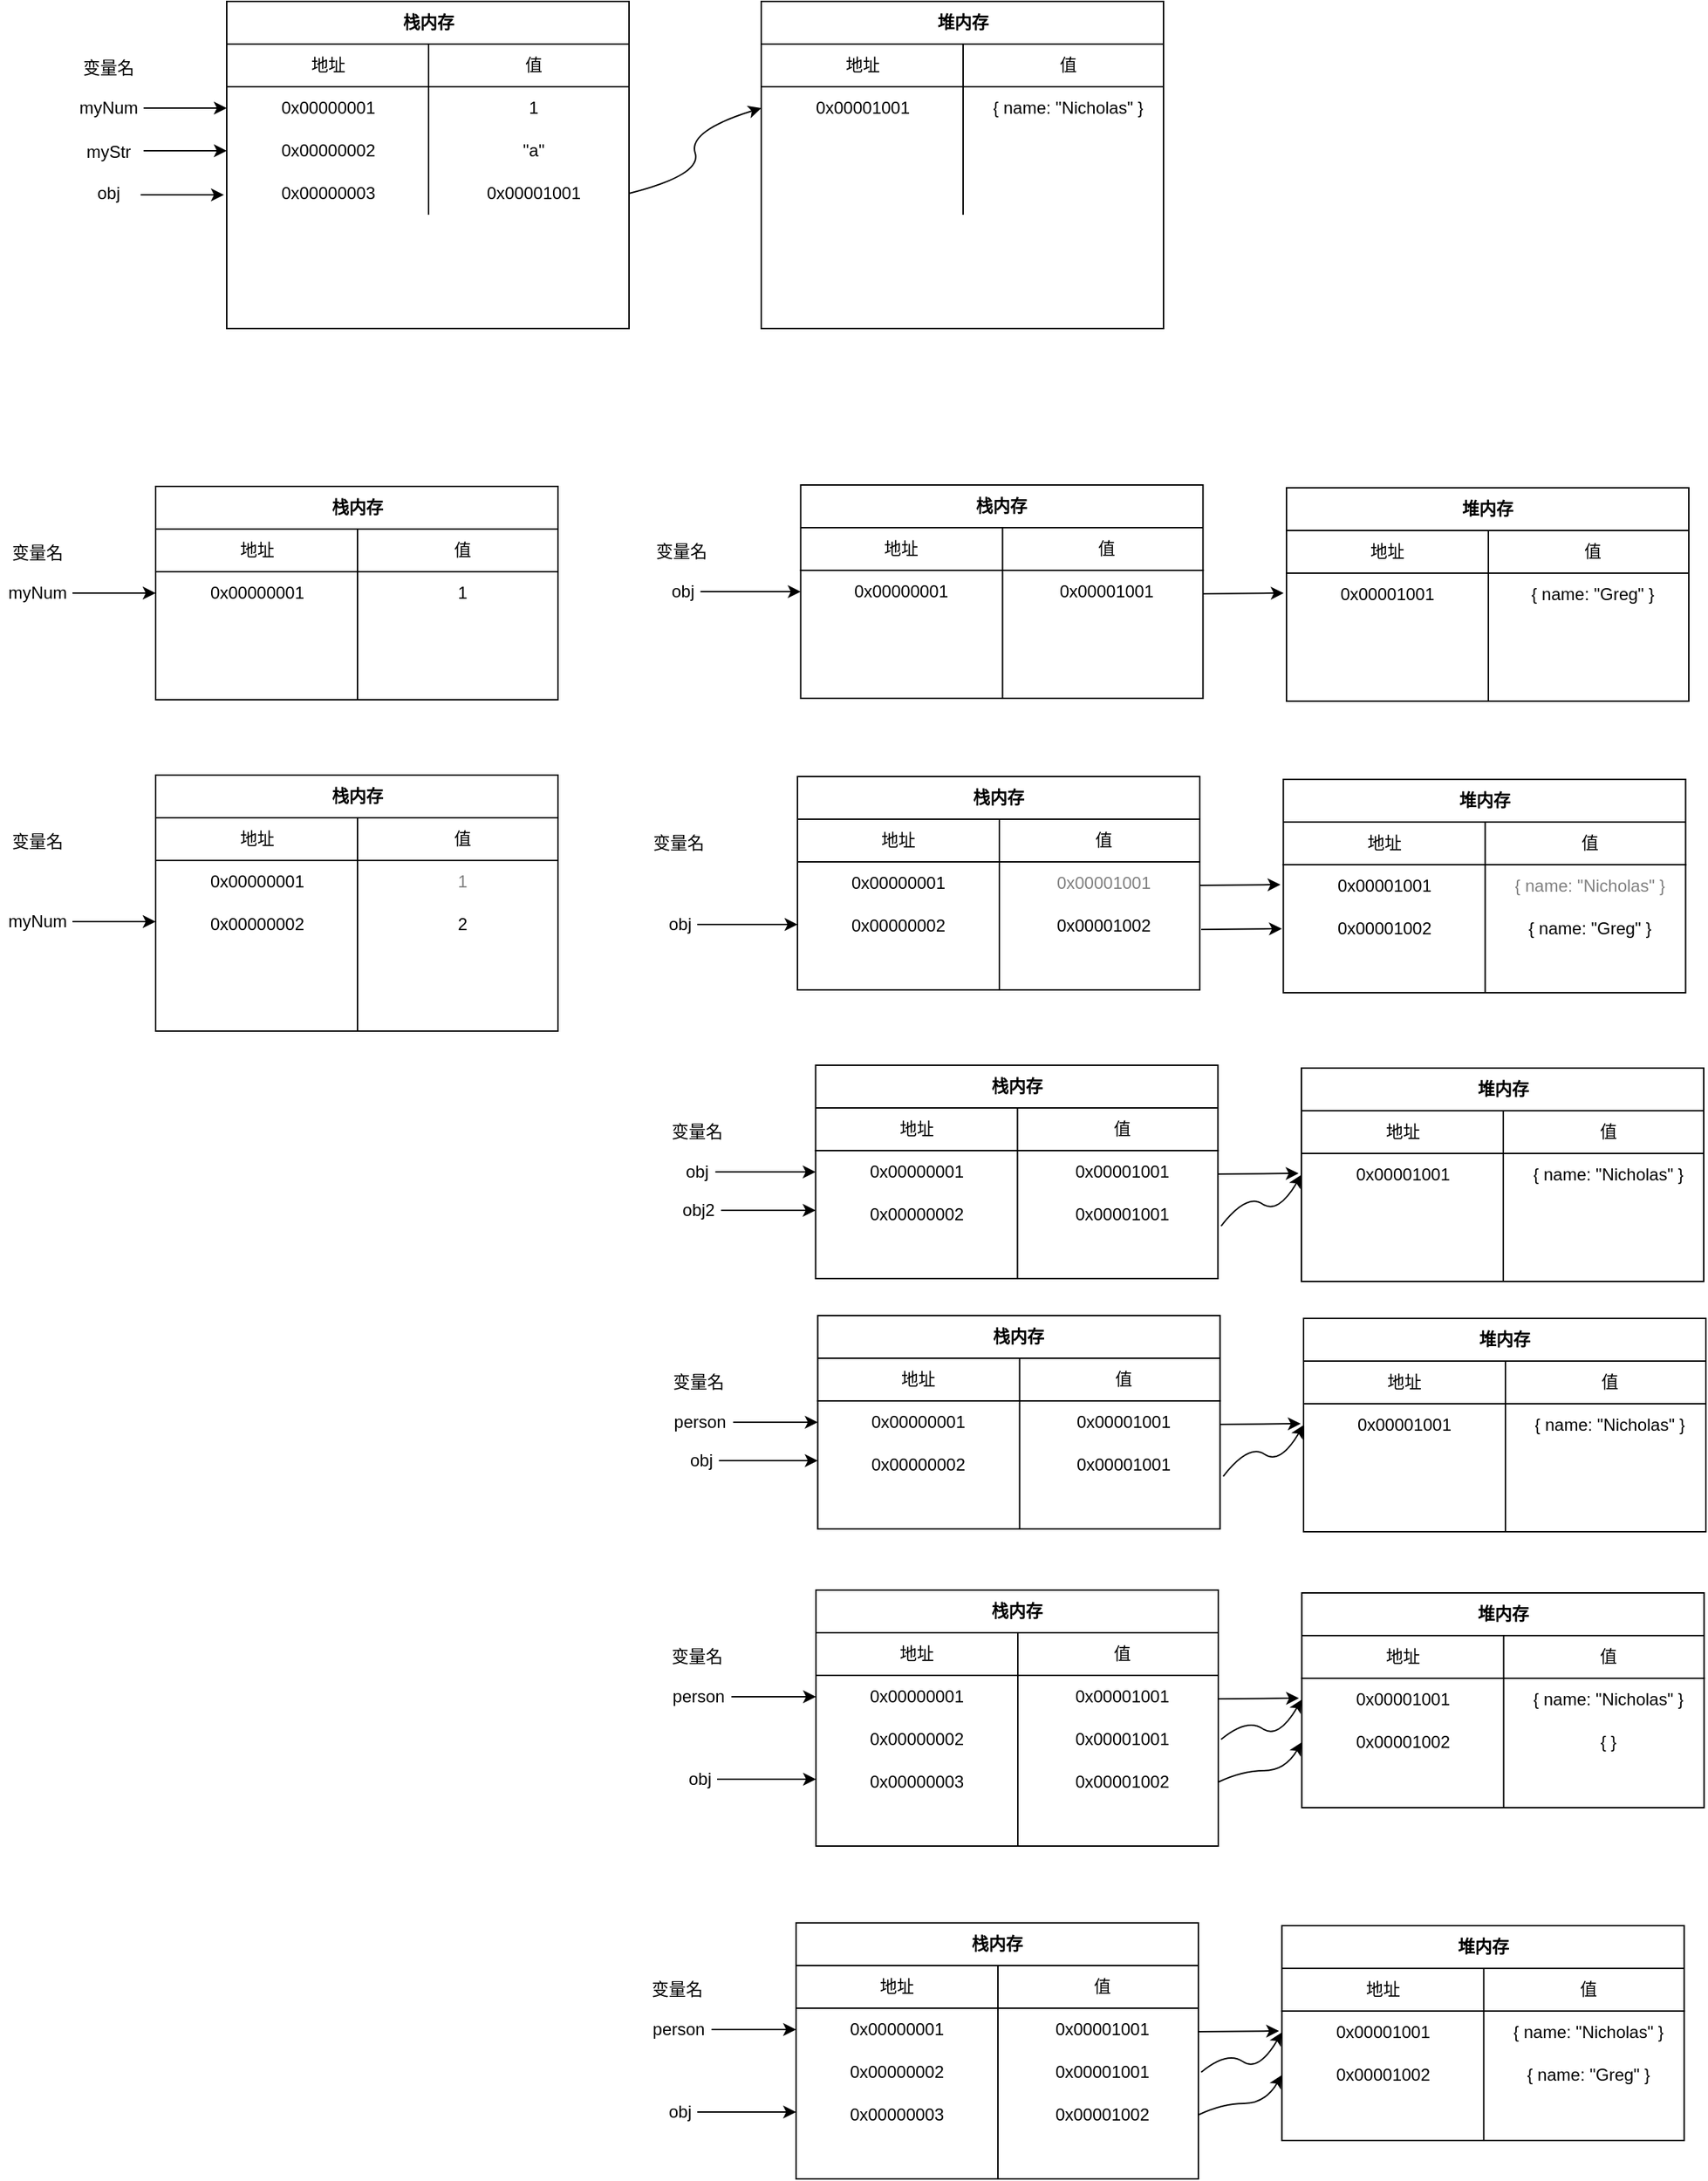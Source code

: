 <mxfile version="13.6.9" type="github">
  <diagram id="c7K4ZUN4sjzqHq5NZWMb" name="Page-1">
    <mxGraphModel dx="1422" dy="762" grid="0" gridSize="10" guides="1" tooltips="1" connect="1" arrows="1" fold="1" page="1" pageScale="1" pageWidth="1227" pageHeight="2000" math="0" shadow="0">
      <root>
        <mxCell id="0" />
        <mxCell id="1" parent="0" />
        <mxCell id="KGYHmEIzNs8f1rvYr3dA-50" value="myNum" style="text;html=1;resizable=0;autosize=1;align=center;verticalAlign=middle;points=[];fillColor=none;strokeColor=none;rounded=0;" parent="1" vertex="1">
          <mxGeometry x="62" y="116" width="51" height="18" as="geometry" />
        </mxCell>
        <mxCell id="KGYHmEIzNs8f1rvYr3dA-51" value="myStr" style="text;html=1;resizable=0;autosize=1;align=center;verticalAlign=middle;points=[];fillColor=none;strokeColor=none;rounded=0;" parent="1" vertex="1">
          <mxGeometry x="67" y="147" width="41" height="18" as="geometry" />
        </mxCell>
        <mxCell id="KGYHmEIzNs8f1rvYr3dA-52" value="obj" style="text;html=1;resizable=0;autosize=1;align=center;verticalAlign=middle;points=[];fillColor=none;strokeColor=none;rounded=0;" parent="1" vertex="1">
          <mxGeometry x="74.5" y="176" width="26" height="18" as="geometry" />
        </mxCell>
        <mxCell id="KGYHmEIzNs8f1rvYr3dA-53" value="变量名" style="text;html=1;resizable=0;autosize=1;align=center;verticalAlign=middle;points=[];fillColor=none;strokeColor=none;rounded=0;" parent="1" vertex="1">
          <mxGeometry x="64.5" y="88" width="46" height="18" as="geometry" />
        </mxCell>
        <mxCell id="KGYHmEIzNs8f1rvYr3dA-1" value="栈内存" style="shape=table;html=1;whiteSpace=wrap;startSize=30;container=1;collapsible=0;childLayout=tableLayout;fixedRows=1;rowLines=0;fontStyle=1;align=center;" parent="1" vertex="1">
          <mxGeometry x="171.5" y="50" width="283" height="230" as="geometry" />
        </mxCell>
        <mxCell id="KGYHmEIzNs8f1rvYr3dA-2" value="" style="shape=partialRectangle;html=1;whiteSpace=wrap;collapsible=0;dropTarget=0;pointerEvents=0;fillColor=none;top=0;left=0;bottom=1;right=0;points=[[0,0.5],[1,0.5]];portConstraint=eastwest;" parent="KGYHmEIzNs8f1rvYr3dA-1" vertex="1">
          <mxGeometry y="30" width="283" height="30" as="geometry" />
        </mxCell>
        <mxCell id="KGYHmEIzNs8f1rvYr3dA-3" value="地址" style="shape=partialRectangle;html=1;whiteSpace=wrap;connectable=0;fillColor=none;top=0;left=0;bottom=0;right=0;overflow=hidden;" parent="KGYHmEIzNs8f1rvYr3dA-2" vertex="1">
          <mxGeometry width="142" height="30" as="geometry" />
        </mxCell>
        <mxCell id="KGYHmEIzNs8f1rvYr3dA-4" value="值" style="shape=partialRectangle;html=1;whiteSpace=wrap;connectable=0;fillColor=none;top=0;left=0;bottom=0;right=0;align=center;spacingLeft=6;overflow=hidden;" parent="KGYHmEIzNs8f1rvYr3dA-2" vertex="1">
          <mxGeometry x="142" width="141" height="30" as="geometry" />
        </mxCell>
        <mxCell id="KGYHmEIzNs8f1rvYr3dA-5" value="" style="shape=partialRectangle;html=1;whiteSpace=wrap;collapsible=0;dropTarget=0;pointerEvents=0;fillColor=none;top=0;left=0;bottom=0;right=0;points=[[0,0.5],[1,0.5]];portConstraint=eastwest;" parent="KGYHmEIzNs8f1rvYr3dA-1" vertex="1">
          <mxGeometry y="60" width="283" height="30" as="geometry" />
        </mxCell>
        <mxCell id="KGYHmEIzNs8f1rvYr3dA-6" value="&lt;table border=&quot;0&quot; cellpadding=&quot;0&quot; cellspacing=&quot;0&quot; width=&quot;103&quot; style=&quot;border-collapse: collapse ; width: 77pt&quot;&gt;&lt;tbody&gt;&lt;tr style=&quot;height: 14.25pt&quot;&gt;  &lt;td height=&quot;19&quot; width=&quot;103&quot; style=&quot;height: 14.25pt ; width: 77pt&quot;&gt;0x00000001&lt;/td&gt;&lt;/tr&gt;&lt;/tbody&gt;&lt;/table&gt;" style="shape=partialRectangle;html=1;whiteSpace=wrap;connectable=0;fillColor=none;top=0;left=0;bottom=0;right=0;overflow=hidden;" parent="KGYHmEIzNs8f1rvYr3dA-5" vertex="1">
          <mxGeometry width="142" height="30" as="geometry" />
        </mxCell>
        <mxCell id="KGYHmEIzNs8f1rvYr3dA-7" value="1" style="shape=partialRectangle;html=1;whiteSpace=wrap;connectable=0;fillColor=none;top=0;left=0;bottom=0;right=0;align=center;spacingLeft=6;overflow=hidden;" parent="KGYHmEIzNs8f1rvYr3dA-5" vertex="1">
          <mxGeometry x="142" width="141" height="30" as="geometry" />
        </mxCell>
        <mxCell id="KGYHmEIzNs8f1rvYr3dA-8" value="" style="shape=partialRectangle;html=1;whiteSpace=wrap;collapsible=0;dropTarget=0;pointerEvents=0;fillColor=none;top=0;left=0;bottom=0;right=0;points=[[0,0.5],[1,0.5]];portConstraint=eastwest;" parent="KGYHmEIzNs8f1rvYr3dA-1" vertex="1">
          <mxGeometry y="90" width="283" height="30" as="geometry" />
        </mxCell>
        <mxCell id="KGYHmEIzNs8f1rvYr3dA-9" value="0x00000002" style="shape=partialRectangle;html=1;whiteSpace=wrap;connectable=0;fillColor=none;top=0;left=0;bottom=0;right=0;overflow=hidden;" parent="KGYHmEIzNs8f1rvYr3dA-8" vertex="1">
          <mxGeometry width="142" height="30" as="geometry" />
        </mxCell>
        <mxCell id="KGYHmEIzNs8f1rvYr3dA-10" value="&quot;a&quot;" style="shape=partialRectangle;html=1;whiteSpace=wrap;connectable=0;fillColor=none;top=0;left=0;bottom=0;right=0;align=center;spacingLeft=6;overflow=hidden;" parent="KGYHmEIzNs8f1rvYr3dA-8" vertex="1">
          <mxGeometry x="142" width="141" height="30" as="geometry" />
        </mxCell>
        <mxCell id="KGYHmEIzNs8f1rvYr3dA-26" style="shape=partialRectangle;html=1;whiteSpace=wrap;collapsible=0;dropTarget=0;pointerEvents=0;fillColor=none;top=0;left=0;bottom=0;right=0;points=[[0,0.5],[1,0.5]];portConstraint=eastwest;" parent="KGYHmEIzNs8f1rvYr3dA-1" vertex="1">
          <mxGeometry y="120" width="283" height="30" as="geometry" />
        </mxCell>
        <mxCell id="KGYHmEIzNs8f1rvYr3dA-27" value="&lt;span&gt;0x00000003&lt;/span&gt;" style="shape=partialRectangle;html=1;whiteSpace=wrap;connectable=0;fillColor=none;top=0;left=0;bottom=0;right=0;overflow=hidden;" parent="KGYHmEIzNs8f1rvYr3dA-26" vertex="1">
          <mxGeometry width="142" height="30" as="geometry" />
        </mxCell>
        <mxCell id="KGYHmEIzNs8f1rvYr3dA-28" value="&lt;span&gt;0x00001001&lt;/span&gt;" style="shape=partialRectangle;html=1;whiteSpace=wrap;connectable=0;fillColor=none;top=0;left=0;bottom=0;right=0;align=center;spacingLeft=6;overflow=hidden;" parent="KGYHmEIzNs8f1rvYr3dA-26" vertex="1">
          <mxGeometry x="142" width="141" height="30" as="geometry" />
        </mxCell>
        <mxCell id="KGYHmEIzNs8f1rvYr3dA-11" value="堆内存" style="shape=table;html=1;whiteSpace=wrap;startSize=30;container=1;collapsible=0;childLayout=tableLayout;fixedRows=1;rowLines=0;fontStyle=1;align=center;" parent="1" vertex="1">
          <mxGeometry x="547.5" y="50" width="283" height="230" as="geometry" />
        </mxCell>
        <mxCell id="KGYHmEIzNs8f1rvYr3dA-12" value="" style="shape=partialRectangle;html=1;whiteSpace=wrap;collapsible=0;dropTarget=0;pointerEvents=0;fillColor=none;top=0;left=0;bottom=1;right=0;points=[[0,0.5],[1,0.5]];portConstraint=eastwest;" parent="KGYHmEIzNs8f1rvYr3dA-11" vertex="1">
          <mxGeometry y="30" width="283" height="30" as="geometry" />
        </mxCell>
        <mxCell id="KGYHmEIzNs8f1rvYr3dA-13" value="地址" style="shape=partialRectangle;html=1;whiteSpace=wrap;connectable=0;fillColor=none;top=0;left=0;bottom=0;right=0;overflow=hidden;" parent="KGYHmEIzNs8f1rvYr3dA-12" vertex="1">
          <mxGeometry width="142" height="30" as="geometry" />
        </mxCell>
        <mxCell id="KGYHmEIzNs8f1rvYr3dA-14" value="值" style="shape=partialRectangle;html=1;whiteSpace=wrap;connectable=0;fillColor=none;top=0;left=0;bottom=0;right=0;align=center;spacingLeft=6;overflow=hidden;" parent="KGYHmEIzNs8f1rvYr3dA-12" vertex="1">
          <mxGeometry x="142" width="141" height="30" as="geometry" />
        </mxCell>
        <mxCell id="KGYHmEIzNs8f1rvYr3dA-15" value="" style="shape=partialRectangle;html=1;whiteSpace=wrap;collapsible=0;dropTarget=0;pointerEvents=0;fillColor=none;top=0;left=0;bottom=0;right=0;points=[[0,0.5],[1,0.5]];portConstraint=eastwest;" parent="KGYHmEIzNs8f1rvYr3dA-11" vertex="1">
          <mxGeometry y="60" width="283" height="30" as="geometry" />
        </mxCell>
        <mxCell id="KGYHmEIzNs8f1rvYr3dA-16" value="0x00001001" style="shape=partialRectangle;html=1;whiteSpace=wrap;connectable=0;fillColor=none;top=0;left=0;bottom=0;right=0;overflow=hidden;" parent="KGYHmEIzNs8f1rvYr3dA-15" vertex="1">
          <mxGeometry width="142" height="30" as="geometry" />
        </mxCell>
        <mxCell id="KGYHmEIzNs8f1rvYr3dA-17" value="{ name: &quot;Nicholas&quot; }" style="shape=partialRectangle;html=1;whiteSpace=wrap;connectable=0;fillColor=none;top=0;left=0;bottom=0;right=0;align=center;spacingLeft=6;overflow=hidden;" parent="KGYHmEIzNs8f1rvYr3dA-15" vertex="1">
          <mxGeometry x="142" width="141" height="30" as="geometry" />
        </mxCell>
        <mxCell id="KGYHmEIzNs8f1rvYr3dA-18" value="" style="shape=partialRectangle;html=1;whiteSpace=wrap;collapsible=0;dropTarget=0;pointerEvents=0;fillColor=none;top=0;left=0;bottom=0;right=0;points=[[0,0.5],[1,0.5]];portConstraint=eastwest;" parent="KGYHmEIzNs8f1rvYr3dA-11" vertex="1">
          <mxGeometry y="90" width="283" height="30" as="geometry" />
        </mxCell>
        <mxCell id="KGYHmEIzNs8f1rvYr3dA-19" value="" style="shape=partialRectangle;html=1;whiteSpace=wrap;connectable=0;fillColor=none;top=0;left=0;bottom=0;right=0;overflow=hidden;" parent="KGYHmEIzNs8f1rvYr3dA-18" vertex="1">
          <mxGeometry width="142" height="30" as="geometry" />
        </mxCell>
        <mxCell id="KGYHmEIzNs8f1rvYr3dA-20" value="" style="shape=partialRectangle;html=1;whiteSpace=wrap;connectable=0;fillColor=none;top=0;left=0;bottom=0;right=0;align=center;spacingLeft=6;overflow=hidden;" parent="KGYHmEIzNs8f1rvYr3dA-18" vertex="1">
          <mxGeometry x="142" width="141" height="30" as="geometry" />
        </mxCell>
        <mxCell id="KGYHmEIzNs8f1rvYr3dA-21" style="shape=partialRectangle;html=1;whiteSpace=wrap;collapsible=0;dropTarget=0;pointerEvents=0;fillColor=none;top=0;left=0;bottom=0;right=0;points=[[0,0.5],[1,0.5]];portConstraint=eastwest;" parent="KGYHmEIzNs8f1rvYr3dA-11" vertex="1">
          <mxGeometry y="120" width="283" height="30" as="geometry" />
        </mxCell>
        <mxCell id="KGYHmEIzNs8f1rvYr3dA-22" value="" style="shape=partialRectangle;html=1;whiteSpace=wrap;connectable=0;fillColor=none;top=0;left=0;bottom=0;right=0;overflow=hidden;" parent="KGYHmEIzNs8f1rvYr3dA-21" vertex="1">
          <mxGeometry width="142" height="30" as="geometry" />
        </mxCell>
        <mxCell id="KGYHmEIzNs8f1rvYr3dA-23" value="" style="shape=partialRectangle;html=1;whiteSpace=wrap;connectable=0;fillColor=none;top=0;left=0;bottom=0;right=0;align=center;spacingLeft=6;overflow=hidden;" parent="KGYHmEIzNs8f1rvYr3dA-21" vertex="1">
          <mxGeometry x="142" width="141" height="30" as="geometry" />
        </mxCell>
        <mxCell id="KGYHmEIzNs8f1rvYr3dA-54" value="" style="endArrow=classic;html=1;entryX=0;entryY=0.5;entryDx=0;entryDy=0;" parent="1" source="KGYHmEIzNs8f1rvYr3dA-50" target="KGYHmEIzNs8f1rvYr3dA-5" edge="1">
          <mxGeometry width="50" height="50" relative="1" as="geometry">
            <mxPoint x="123" y="149" as="sourcePoint" />
            <mxPoint x="132" y="255" as="targetPoint" />
          </mxGeometry>
        </mxCell>
        <mxCell id="KGYHmEIzNs8f1rvYr3dA-55" value="" style="endArrow=classic;html=1;entryX=0;entryY=0.5;entryDx=0;entryDy=0;" parent="1" edge="1">
          <mxGeometry width="50" height="50" relative="1" as="geometry">
            <mxPoint x="113" y="155" as="sourcePoint" />
            <mxPoint x="171.5" y="155" as="targetPoint" />
          </mxGeometry>
        </mxCell>
        <mxCell id="KGYHmEIzNs8f1rvYr3dA-56" value="" style="endArrow=classic;html=1;entryX=0;entryY=0.5;entryDx=0;entryDy=0;" parent="1" edge="1">
          <mxGeometry width="50" height="50" relative="1" as="geometry">
            <mxPoint x="111" y="186" as="sourcePoint" />
            <mxPoint x="169.5" y="186" as="targetPoint" />
          </mxGeometry>
        </mxCell>
        <mxCell id="KGYHmEIzNs8f1rvYr3dA-57" value="" style="curved=1;endArrow=classic;html=1;exitX=1;exitY=0.5;exitDx=0;exitDy=0;entryX=0;entryY=0.5;entryDx=0;entryDy=0;" parent="1" source="KGYHmEIzNs8f1rvYr3dA-26" target="KGYHmEIzNs8f1rvYr3dA-15" edge="1">
          <mxGeometry width="50" height="50" relative="1" as="geometry">
            <mxPoint x="640" y="376" as="sourcePoint" />
            <mxPoint x="690" y="326" as="targetPoint" />
            <Array as="points">
              <mxPoint x="506" y="172" />
              <mxPoint x="496" y="141" />
            </Array>
          </mxGeometry>
        </mxCell>
        <mxCell id="KGYHmEIzNs8f1rvYr3dA-132" value="myNum" style="text;html=1;resizable=0;autosize=1;align=center;verticalAlign=middle;points=[];fillColor=none;strokeColor=none;rounded=0;" parent="1" vertex="1">
          <mxGeometry x="12" y="457" width="51" height="18" as="geometry" />
        </mxCell>
        <mxCell id="KGYHmEIzNs8f1rvYr3dA-135" value="变量名" style="text;html=1;resizable=0;autosize=1;align=center;verticalAlign=middle;points=[];fillColor=none;strokeColor=none;rounded=0;" parent="1" vertex="1">
          <mxGeometry x="14.5" y="429" width="46" height="18" as="geometry" />
        </mxCell>
        <mxCell id="KGYHmEIzNs8f1rvYr3dA-149" value="" style="endArrow=classic;html=1;entryX=0;entryY=0.5;entryDx=0;entryDy=0;" parent="1" source="KGYHmEIzNs8f1rvYr3dA-132" target="KGYHmEIzNs8f1rvYr3dA-140" edge="1">
          <mxGeometry width="50" height="50" relative="1" as="geometry">
            <mxPoint x="73" y="490" as="sourcePoint" />
            <mxPoint x="82" y="596" as="targetPoint" />
          </mxGeometry>
        </mxCell>
        <mxCell id="KGYHmEIzNs8f1rvYr3dA-153" value="myNum" style="text;html=1;resizable=0;autosize=1;align=center;verticalAlign=middle;points=[];fillColor=none;strokeColor=none;rounded=0;" parent="1" vertex="1">
          <mxGeometry x="12" y="688" width="51" height="18" as="geometry" />
        </mxCell>
        <mxCell id="KGYHmEIzNs8f1rvYr3dA-154" value="变量名" style="text;html=1;resizable=0;autosize=1;align=center;verticalAlign=middle;points=[];fillColor=none;strokeColor=none;rounded=0;" parent="1" vertex="1">
          <mxGeometry x="14.5" y="632" width="46" height="18" as="geometry" />
        </mxCell>
        <mxCell id="KGYHmEIzNs8f1rvYr3dA-155" value="" style="endArrow=classic;html=1;entryX=0;entryY=0.5;entryDx=0;entryDy=0;" parent="1" source="KGYHmEIzNs8f1rvYr3dA-153" edge="1">
          <mxGeometry width="50" height="50" relative="1" as="geometry">
            <mxPoint x="73" y="721" as="sourcePoint" />
            <mxPoint x="121.5" y="697" as="targetPoint" />
          </mxGeometry>
        </mxCell>
        <mxCell id="KGYHmEIzNs8f1rvYr3dA-172" value="obj" style="text;html=1;resizable=0;autosize=1;align=center;verticalAlign=middle;points=[];fillColor=none;strokeColor=none;rounded=0;" parent="1" vertex="1">
          <mxGeometry x="478.75" y="456" width="26" height="18" as="geometry" />
        </mxCell>
        <mxCell id="KGYHmEIzNs8f1rvYr3dA-173" value="变量名" style="text;html=1;resizable=0;autosize=1;align=center;verticalAlign=middle;points=[];fillColor=none;strokeColor=none;rounded=0;" parent="1" vertex="1">
          <mxGeometry x="468.25" y="428" width="46" height="18" as="geometry" />
        </mxCell>
        <mxCell id="KGYHmEIzNs8f1rvYr3dA-174" value="" style="endArrow=classic;html=1;entryX=0;entryY=0.5;entryDx=0;entryDy=0;" parent="1" source="KGYHmEIzNs8f1rvYr3dA-172" target="KGYHmEIzNs8f1rvYr3dA-179" edge="1">
          <mxGeometry width="50" height="50" relative="1" as="geometry">
            <mxPoint x="526.75" y="489" as="sourcePoint" />
            <mxPoint x="535.75" y="595" as="targetPoint" />
          </mxGeometry>
        </mxCell>
        <mxCell id="KGYHmEIzNs8f1rvYr3dA-216" value="" style="endArrow=classic;html=1;" parent="1" edge="1">
          <mxGeometry width="50" height="50" relative="1" as="geometry">
            <mxPoint x="858.25" y="466.5" as="sourcePoint" />
            <mxPoint x="915" y="466" as="targetPoint" />
          </mxGeometry>
        </mxCell>
        <mxCell id="KGYHmEIzNs8f1rvYr3dA-217" value="obj" style="text;html=1;resizable=0;autosize=1;align=center;verticalAlign=middle;points=[];fillColor=none;strokeColor=none;rounded=0;" parent="1" vertex="1">
          <mxGeometry x="476.5" y="690" width="26" height="18" as="geometry" />
        </mxCell>
        <mxCell id="KGYHmEIzNs8f1rvYr3dA-218" value="变量名" style="text;html=1;resizable=0;autosize=1;align=center;verticalAlign=middle;points=[];fillColor=none;strokeColor=none;rounded=0;" parent="1" vertex="1">
          <mxGeometry x="466" y="633" width="46" height="18" as="geometry" />
        </mxCell>
        <mxCell id="KGYHmEIzNs8f1rvYr3dA-219" value="" style="endArrow=classic;html=1;entryX=0;entryY=0.5;entryDx=0;entryDy=0;" parent="1" source="KGYHmEIzNs8f1rvYr3dA-217" edge="1">
          <mxGeometry width="50" height="50" relative="1" as="geometry">
            <mxPoint x="524.5" y="723" as="sourcePoint" />
            <mxPoint x="573" y="699" as="targetPoint" />
          </mxGeometry>
        </mxCell>
        <mxCell id="KGYHmEIzNs8f1rvYr3dA-246" value="" style="endArrow=classic;html=1;" parent="1" edge="1">
          <mxGeometry width="50" height="50" relative="1" as="geometry">
            <mxPoint x="856" y="671.5" as="sourcePoint" />
            <mxPoint x="912.75" y="671" as="targetPoint" />
          </mxGeometry>
        </mxCell>
        <mxCell id="KGYHmEIzNs8f1rvYr3dA-136" value="栈内存" style="shape=table;html=1;whiteSpace=wrap;startSize=30;container=1;collapsible=0;childLayout=tableLayout;fixedRows=1;rowLines=0;fontStyle=1;align=center;" parent="1" vertex="1">
          <mxGeometry x="121.5" y="391" width="283" height="150" as="geometry" />
        </mxCell>
        <mxCell id="KGYHmEIzNs8f1rvYr3dA-137" value="" style="shape=partialRectangle;html=1;whiteSpace=wrap;collapsible=0;dropTarget=0;pointerEvents=0;fillColor=none;top=0;left=0;bottom=1;right=0;points=[[0,0.5],[1,0.5]];portConstraint=eastwest;" parent="KGYHmEIzNs8f1rvYr3dA-136" vertex="1">
          <mxGeometry y="30" width="283" height="30" as="geometry" />
        </mxCell>
        <mxCell id="KGYHmEIzNs8f1rvYr3dA-138" value="地址" style="shape=partialRectangle;html=1;whiteSpace=wrap;connectable=0;fillColor=none;top=0;left=0;bottom=0;right=0;overflow=hidden;" parent="KGYHmEIzNs8f1rvYr3dA-137" vertex="1">
          <mxGeometry width="142" height="30" as="geometry" />
        </mxCell>
        <mxCell id="KGYHmEIzNs8f1rvYr3dA-139" value="值" style="shape=partialRectangle;html=1;whiteSpace=wrap;connectable=0;fillColor=none;top=0;left=0;bottom=0;right=0;align=center;spacingLeft=6;overflow=hidden;" parent="KGYHmEIzNs8f1rvYr3dA-137" vertex="1">
          <mxGeometry x="142" width="141" height="30" as="geometry" />
        </mxCell>
        <mxCell id="KGYHmEIzNs8f1rvYr3dA-140" value="" style="shape=partialRectangle;html=1;whiteSpace=wrap;collapsible=0;dropTarget=0;pointerEvents=0;fillColor=none;top=0;left=0;bottom=0;right=0;points=[[0,0.5],[1,0.5]];portConstraint=eastwest;" parent="KGYHmEIzNs8f1rvYr3dA-136" vertex="1">
          <mxGeometry y="60" width="283" height="30" as="geometry" />
        </mxCell>
        <mxCell id="KGYHmEIzNs8f1rvYr3dA-141" value="&lt;table border=&quot;0&quot; cellpadding=&quot;0&quot; cellspacing=&quot;0&quot; width=&quot;103&quot; style=&quot;border-collapse: collapse ; width: 77pt&quot;&gt;&lt;tbody&gt;&lt;tr style=&quot;height: 14.25pt&quot;&gt;  &lt;td height=&quot;19&quot; width=&quot;103&quot; style=&quot;height: 14.25pt ; width: 77pt&quot;&gt;0x00000001&lt;/td&gt;&lt;/tr&gt;&lt;/tbody&gt;&lt;/table&gt;" style="shape=partialRectangle;html=1;whiteSpace=wrap;connectable=0;fillColor=none;top=0;left=0;bottom=0;right=0;overflow=hidden;" parent="KGYHmEIzNs8f1rvYr3dA-140" vertex="1">
          <mxGeometry width="142" height="30" as="geometry" />
        </mxCell>
        <mxCell id="KGYHmEIzNs8f1rvYr3dA-142" value="1" style="shape=partialRectangle;html=1;whiteSpace=wrap;connectable=0;fillColor=none;top=0;left=0;bottom=0;right=0;align=center;spacingLeft=6;overflow=hidden;" parent="KGYHmEIzNs8f1rvYr3dA-140" vertex="1">
          <mxGeometry x="142" width="141" height="30" as="geometry" />
        </mxCell>
        <mxCell id="KGYHmEIzNs8f1rvYr3dA-143" value="" style="shape=partialRectangle;html=1;whiteSpace=wrap;collapsible=0;dropTarget=0;pointerEvents=0;fillColor=none;top=0;left=0;bottom=0;right=0;points=[[0,0.5],[1,0.5]];portConstraint=eastwest;" parent="KGYHmEIzNs8f1rvYr3dA-136" vertex="1">
          <mxGeometry y="90" width="283" height="30" as="geometry" />
        </mxCell>
        <mxCell id="KGYHmEIzNs8f1rvYr3dA-144" value="" style="shape=partialRectangle;html=1;whiteSpace=wrap;connectable=0;fillColor=none;top=0;left=0;bottom=0;right=0;overflow=hidden;" parent="KGYHmEIzNs8f1rvYr3dA-143" vertex="1">
          <mxGeometry width="142" height="30" as="geometry" />
        </mxCell>
        <mxCell id="KGYHmEIzNs8f1rvYr3dA-145" value="" style="shape=partialRectangle;html=1;whiteSpace=wrap;connectable=0;fillColor=none;top=0;left=0;bottom=0;right=0;align=center;spacingLeft=6;overflow=hidden;" parent="KGYHmEIzNs8f1rvYr3dA-143" vertex="1">
          <mxGeometry x="142" width="141" height="30" as="geometry" />
        </mxCell>
        <mxCell id="KGYHmEIzNs8f1rvYr3dA-146" style="shape=partialRectangle;html=1;whiteSpace=wrap;collapsible=0;dropTarget=0;pointerEvents=0;fillColor=none;top=0;left=0;bottom=0;right=0;points=[[0,0.5],[1,0.5]];portConstraint=eastwest;" parent="KGYHmEIzNs8f1rvYr3dA-136" vertex="1">
          <mxGeometry y="120" width="283" height="30" as="geometry" />
        </mxCell>
        <mxCell id="KGYHmEIzNs8f1rvYr3dA-147" value="" style="shape=partialRectangle;html=1;whiteSpace=wrap;connectable=0;fillColor=none;top=0;left=0;bottom=0;right=0;overflow=hidden;" parent="KGYHmEIzNs8f1rvYr3dA-146" vertex="1">
          <mxGeometry width="142" height="30" as="geometry" />
        </mxCell>
        <mxCell id="KGYHmEIzNs8f1rvYr3dA-148" value="" style="shape=partialRectangle;html=1;whiteSpace=wrap;connectable=0;fillColor=none;top=0;left=0;bottom=0;right=0;align=center;spacingLeft=6;overflow=hidden;" parent="KGYHmEIzNs8f1rvYr3dA-146" vertex="1">
          <mxGeometry x="142" width="141" height="30" as="geometry" />
        </mxCell>
        <mxCell id="KGYHmEIzNs8f1rvYr3dA-156" value="栈内存" style="shape=table;html=1;whiteSpace=wrap;startSize=30;container=1;collapsible=0;childLayout=tableLayout;fixedRows=1;rowLines=0;fontStyle=1;align=center;" parent="1" vertex="1">
          <mxGeometry x="121.5" y="594" width="283" height="180" as="geometry" />
        </mxCell>
        <mxCell id="KGYHmEIzNs8f1rvYr3dA-157" value="" style="shape=partialRectangle;html=1;whiteSpace=wrap;collapsible=0;dropTarget=0;pointerEvents=0;fillColor=none;top=0;left=0;bottom=1;right=0;points=[[0,0.5],[1,0.5]];portConstraint=eastwest;" parent="KGYHmEIzNs8f1rvYr3dA-156" vertex="1">
          <mxGeometry y="30" width="283" height="30" as="geometry" />
        </mxCell>
        <mxCell id="KGYHmEIzNs8f1rvYr3dA-158" value="地址" style="shape=partialRectangle;html=1;whiteSpace=wrap;connectable=0;fillColor=none;top=0;left=0;bottom=0;right=0;overflow=hidden;" parent="KGYHmEIzNs8f1rvYr3dA-157" vertex="1">
          <mxGeometry width="142" height="30" as="geometry" />
        </mxCell>
        <mxCell id="KGYHmEIzNs8f1rvYr3dA-159" value="值" style="shape=partialRectangle;html=1;whiteSpace=wrap;connectable=0;fillColor=none;top=0;left=0;bottom=0;right=0;align=center;spacingLeft=6;overflow=hidden;" parent="KGYHmEIzNs8f1rvYr3dA-157" vertex="1">
          <mxGeometry x="142" width="141" height="30" as="geometry" />
        </mxCell>
        <mxCell id="KGYHmEIzNs8f1rvYr3dA-160" value="" style="shape=partialRectangle;html=1;whiteSpace=wrap;collapsible=0;dropTarget=0;pointerEvents=0;fillColor=none;top=0;left=0;bottom=0;right=0;points=[[0,0.5],[1,0.5]];portConstraint=eastwest;" parent="KGYHmEIzNs8f1rvYr3dA-156" vertex="1">
          <mxGeometry y="60" width="283" height="30" as="geometry" />
        </mxCell>
        <mxCell id="KGYHmEIzNs8f1rvYr3dA-161" value="&lt;table border=&quot;0&quot; cellpadding=&quot;0&quot; cellspacing=&quot;0&quot; width=&quot;103&quot; style=&quot;border-collapse: collapse ; width: 77pt&quot;&gt;&lt;tbody&gt;&lt;tr style=&quot;height: 14.25pt&quot;&gt;  &lt;td height=&quot;19&quot; width=&quot;103&quot; style=&quot;height: 14.25pt ; width: 77pt&quot;&gt;0x00000001&lt;/td&gt;&lt;/tr&gt;&lt;/tbody&gt;&lt;/table&gt;" style="shape=partialRectangle;html=1;whiteSpace=wrap;connectable=0;fillColor=none;top=0;left=0;bottom=0;right=0;overflow=hidden;" parent="KGYHmEIzNs8f1rvYr3dA-160" vertex="1">
          <mxGeometry width="142" height="30" as="geometry" />
        </mxCell>
        <mxCell id="KGYHmEIzNs8f1rvYr3dA-162" value="1" style="shape=partialRectangle;html=1;whiteSpace=wrap;connectable=0;fillColor=none;top=0;left=0;bottom=0;right=0;align=center;spacingLeft=6;overflow=hidden;fontColor=#808080;" parent="KGYHmEIzNs8f1rvYr3dA-160" vertex="1">
          <mxGeometry x="142" width="141" height="30" as="geometry" />
        </mxCell>
        <mxCell id="KGYHmEIzNs8f1rvYr3dA-163" value="" style="shape=partialRectangle;html=1;whiteSpace=wrap;collapsible=0;dropTarget=0;pointerEvents=0;fillColor=none;top=0;left=0;bottom=0;right=0;points=[[0,0.5],[1,0.5]];portConstraint=eastwest;" parent="KGYHmEIzNs8f1rvYr3dA-156" vertex="1">
          <mxGeometry y="90" width="283" height="30" as="geometry" />
        </mxCell>
        <mxCell id="KGYHmEIzNs8f1rvYr3dA-164" value="&lt;table border=&quot;0&quot; cellpadding=&quot;0&quot; cellspacing=&quot;0&quot; width=&quot;103&quot; style=&quot;border-collapse: collapse ; width: 77pt&quot;&gt;&lt;tbody&gt;&lt;tr style=&quot;height: 14.25pt&quot;&gt;&lt;td height=&quot;19&quot; width=&quot;103&quot; style=&quot;height: 14.25pt ; width: 77pt&quot;&gt;0x00000002&lt;/td&gt;&lt;/tr&gt;&lt;/tbody&gt;&lt;/table&gt;" style="shape=partialRectangle;html=1;whiteSpace=wrap;connectable=0;fillColor=none;top=0;left=0;bottom=0;right=0;overflow=hidden;" parent="KGYHmEIzNs8f1rvYr3dA-163" vertex="1">
          <mxGeometry width="142" height="30" as="geometry" />
        </mxCell>
        <mxCell id="KGYHmEIzNs8f1rvYr3dA-165" value="2" style="shape=partialRectangle;html=1;whiteSpace=wrap;connectable=0;fillColor=none;top=0;left=0;bottom=0;right=0;align=center;spacingLeft=6;overflow=hidden;" parent="KGYHmEIzNs8f1rvYr3dA-163" vertex="1">
          <mxGeometry x="142" width="141" height="30" as="geometry" />
        </mxCell>
        <mxCell id="KGYHmEIzNs8f1rvYr3dA-166" style="shape=partialRectangle;html=1;whiteSpace=wrap;collapsible=0;dropTarget=0;pointerEvents=0;fillColor=none;top=0;left=0;bottom=0;right=0;points=[[0,0.5],[1,0.5]];portConstraint=eastwest;" parent="KGYHmEIzNs8f1rvYr3dA-156" vertex="1">
          <mxGeometry y="120" width="283" height="30" as="geometry" />
        </mxCell>
        <mxCell id="KGYHmEIzNs8f1rvYr3dA-167" value="" style="shape=partialRectangle;html=1;whiteSpace=wrap;connectable=0;fillColor=none;top=0;left=0;bottom=0;right=0;overflow=hidden;" parent="KGYHmEIzNs8f1rvYr3dA-166" vertex="1">
          <mxGeometry width="142" height="30" as="geometry" />
        </mxCell>
        <mxCell id="KGYHmEIzNs8f1rvYr3dA-168" value="" style="shape=partialRectangle;html=1;whiteSpace=wrap;connectable=0;fillColor=none;top=0;left=0;bottom=0;right=0;align=center;spacingLeft=6;overflow=hidden;" parent="KGYHmEIzNs8f1rvYr3dA-166" vertex="1">
          <mxGeometry x="142" width="141" height="30" as="geometry" />
        </mxCell>
        <mxCell id="KGYHmEIzNs8f1rvYr3dA-169" style="shape=partialRectangle;html=1;whiteSpace=wrap;collapsible=0;dropTarget=0;pointerEvents=0;fillColor=none;top=0;left=0;bottom=0;right=0;points=[[0,0.5],[1,0.5]];portConstraint=eastwest;" parent="KGYHmEIzNs8f1rvYr3dA-156" vertex="1">
          <mxGeometry y="150" width="283" height="30" as="geometry" />
        </mxCell>
        <mxCell id="KGYHmEIzNs8f1rvYr3dA-170" style="shape=partialRectangle;html=1;whiteSpace=wrap;connectable=0;fillColor=none;top=0;left=0;bottom=0;right=0;overflow=hidden;" parent="KGYHmEIzNs8f1rvYr3dA-169" vertex="1">
          <mxGeometry width="142" height="30" as="geometry" />
        </mxCell>
        <mxCell id="KGYHmEIzNs8f1rvYr3dA-171" style="shape=partialRectangle;html=1;whiteSpace=wrap;connectable=0;fillColor=none;top=0;left=0;bottom=0;right=0;align=center;spacingLeft=6;overflow=hidden;" parent="KGYHmEIzNs8f1rvYr3dA-169" vertex="1">
          <mxGeometry x="142" width="141" height="30" as="geometry" />
        </mxCell>
        <mxCell id="KGYHmEIzNs8f1rvYr3dA-175" value="栈内存" style="shape=table;html=1;whiteSpace=wrap;startSize=30;container=1;collapsible=0;childLayout=tableLayout;fixedRows=1;rowLines=0;fontStyle=1;align=center;" parent="1" vertex="1">
          <mxGeometry x="575.25" y="390" width="283" height="150" as="geometry" />
        </mxCell>
        <mxCell id="KGYHmEIzNs8f1rvYr3dA-176" value="" style="shape=partialRectangle;html=1;whiteSpace=wrap;collapsible=0;dropTarget=0;pointerEvents=0;fillColor=none;top=0;left=0;bottom=1;right=0;points=[[0,0.5],[1,0.5]];portConstraint=eastwest;" parent="KGYHmEIzNs8f1rvYr3dA-175" vertex="1">
          <mxGeometry y="30" width="283" height="30" as="geometry" />
        </mxCell>
        <mxCell id="KGYHmEIzNs8f1rvYr3dA-177" value="地址" style="shape=partialRectangle;html=1;whiteSpace=wrap;connectable=0;fillColor=none;top=0;left=0;bottom=0;right=0;overflow=hidden;" parent="KGYHmEIzNs8f1rvYr3dA-176" vertex="1">
          <mxGeometry width="142" height="30" as="geometry" />
        </mxCell>
        <mxCell id="KGYHmEIzNs8f1rvYr3dA-178" value="值" style="shape=partialRectangle;html=1;whiteSpace=wrap;connectable=0;fillColor=none;top=0;left=0;bottom=0;right=0;align=center;spacingLeft=6;overflow=hidden;" parent="KGYHmEIzNs8f1rvYr3dA-176" vertex="1">
          <mxGeometry x="142" width="141" height="30" as="geometry" />
        </mxCell>
        <mxCell id="KGYHmEIzNs8f1rvYr3dA-179" value="" style="shape=partialRectangle;html=1;whiteSpace=wrap;collapsible=0;dropTarget=0;pointerEvents=0;fillColor=none;top=0;left=0;bottom=0;right=0;points=[[0,0.5],[1,0.5]];portConstraint=eastwest;" parent="KGYHmEIzNs8f1rvYr3dA-175" vertex="1">
          <mxGeometry y="60" width="283" height="30" as="geometry" />
        </mxCell>
        <mxCell id="KGYHmEIzNs8f1rvYr3dA-180" value="&lt;table border=&quot;0&quot; cellpadding=&quot;0&quot; cellspacing=&quot;0&quot; width=&quot;103&quot; style=&quot;border-collapse: collapse ; width: 77pt&quot;&gt;&lt;tbody&gt;&lt;tr style=&quot;height: 14.25pt&quot;&gt;  &lt;td height=&quot;19&quot; width=&quot;103&quot; style=&quot;height: 14.25pt ; width: 77pt&quot;&gt;0x00000001&lt;/td&gt;&lt;/tr&gt;&lt;/tbody&gt;&lt;/table&gt;" style="shape=partialRectangle;html=1;whiteSpace=wrap;connectable=0;fillColor=none;top=0;left=0;bottom=0;right=0;overflow=hidden;" parent="KGYHmEIzNs8f1rvYr3dA-179" vertex="1">
          <mxGeometry width="142" height="30" as="geometry" />
        </mxCell>
        <mxCell id="KGYHmEIzNs8f1rvYr3dA-181" value="0x00001001" style="shape=partialRectangle;html=1;whiteSpace=wrap;connectable=0;fillColor=none;top=0;left=0;bottom=0;right=0;align=center;spacingLeft=6;overflow=hidden;" parent="KGYHmEIzNs8f1rvYr3dA-179" vertex="1">
          <mxGeometry x="142" width="141" height="30" as="geometry" />
        </mxCell>
        <mxCell id="KGYHmEIzNs8f1rvYr3dA-182" value="" style="shape=partialRectangle;html=1;whiteSpace=wrap;collapsible=0;dropTarget=0;pointerEvents=0;fillColor=none;top=0;left=0;bottom=0;right=0;points=[[0,0.5],[1,0.5]];portConstraint=eastwest;" parent="KGYHmEIzNs8f1rvYr3dA-175" vertex="1">
          <mxGeometry y="90" width="283" height="30" as="geometry" />
        </mxCell>
        <mxCell id="KGYHmEIzNs8f1rvYr3dA-183" value="" style="shape=partialRectangle;html=1;whiteSpace=wrap;connectable=0;fillColor=none;top=0;left=0;bottom=0;right=0;overflow=hidden;" parent="KGYHmEIzNs8f1rvYr3dA-182" vertex="1">
          <mxGeometry width="142" height="30" as="geometry" />
        </mxCell>
        <mxCell id="KGYHmEIzNs8f1rvYr3dA-184" value="" style="shape=partialRectangle;html=1;whiteSpace=wrap;connectable=0;fillColor=none;top=0;left=0;bottom=0;right=0;align=center;spacingLeft=6;overflow=hidden;" parent="KGYHmEIzNs8f1rvYr3dA-182" vertex="1">
          <mxGeometry x="142" width="141" height="30" as="geometry" />
        </mxCell>
        <mxCell id="KGYHmEIzNs8f1rvYr3dA-185" style="shape=partialRectangle;html=1;whiteSpace=wrap;collapsible=0;dropTarget=0;pointerEvents=0;fillColor=none;top=0;left=0;bottom=0;right=0;points=[[0,0.5],[1,0.5]];portConstraint=eastwest;" parent="KGYHmEIzNs8f1rvYr3dA-175" vertex="1">
          <mxGeometry y="120" width="283" height="30" as="geometry" />
        </mxCell>
        <mxCell id="KGYHmEIzNs8f1rvYr3dA-186" value="" style="shape=partialRectangle;html=1;whiteSpace=wrap;connectable=0;fillColor=none;top=0;left=0;bottom=0;right=0;overflow=hidden;" parent="KGYHmEIzNs8f1rvYr3dA-185" vertex="1">
          <mxGeometry width="142" height="30" as="geometry" />
        </mxCell>
        <mxCell id="KGYHmEIzNs8f1rvYr3dA-187" value="" style="shape=partialRectangle;html=1;whiteSpace=wrap;connectable=0;fillColor=none;top=0;left=0;bottom=0;right=0;align=center;spacingLeft=6;overflow=hidden;" parent="KGYHmEIzNs8f1rvYr3dA-185" vertex="1">
          <mxGeometry x="142" width="141" height="30" as="geometry" />
        </mxCell>
        <mxCell id="KGYHmEIzNs8f1rvYr3dA-202" value="堆内存" style="shape=table;html=1;whiteSpace=wrap;startSize=30;container=1;collapsible=0;childLayout=tableLayout;fixedRows=1;rowLines=0;fontStyle=1;align=center;" parent="1" vertex="1">
          <mxGeometry x="917" y="392" width="283" height="150" as="geometry" />
        </mxCell>
        <mxCell id="KGYHmEIzNs8f1rvYr3dA-203" value="" style="shape=partialRectangle;html=1;whiteSpace=wrap;collapsible=0;dropTarget=0;pointerEvents=0;fillColor=none;top=0;left=0;bottom=1;right=0;points=[[0,0.5],[1,0.5]];portConstraint=eastwest;" parent="KGYHmEIzNs8f1rvYr3dA-202" vertex="1">
          <mxGeometry y="30" width="283" height="30" as="geometry" />
        </mxCell>
        <mxCell id="KGYHmEIzNs8f1rvYr3dA-204" value="地址" style="shape=partialRectangle;html=1;whiteSpace=wrap;connectable=0;fillColor=none;top=0;left=0;bottom=0;right=0;overflow=hidden;" parent="KGYHmEIzNs8f1rvYr3dA-203" vertex="1">
          <mxGeometry width="142" height="30" as="geometry" />
        </mxCell>
        <mxCell id="KGYHmEIzNs8f1rvYr3dA-205" value="值" style="shape=partialRectangle;html=1;whiteSpace=wrap;connectable=0;fillColor=none;top=0;left=0;bottom=0;right=0;align=center;spacingLeft=6;overflow=hidden;" parent="KGYHmEIzNs8f1rvYr3dA-203" vertex="1">
          <mxGeometry x="142" width="141" height="30" as="geometry" />
        </mxCell>
        <mxCell id="KGYHmEIzNs8f1rvYr3dA-206" value="" style="shape=partialRectangle;html=1;whiteSpace=wrap;collapsible=0;dropTarget=0;pointerEvents=0;fillColor=none;top=0;left=0;bottom=0;right=0;points=[[0,0.5],[1,0.5]];portConstraint=eastwest;" parent="KGYHmEIzNs8f1rvYr3dA-202" vertex="1">
          <mxGeometry y="60" width="283" height="30" as="geometry" />
        </mxCell>
        <mxCell id="KGYHmEIzNs8f1rvYr3dA-207" value="0x00001001" style="shape=partialRectangle;html=1;whiteSpace=wrap;connectable=0;fillColor=none;top=0;left=0;bottom=0;right=0;overflow=hidden;" parent="KGYHmEIzNs8f1rvYr3dA-206" vertex="1">
          <mxGeometry width="142" height="30" as="geometry" />
        </mxCell>
        <mxCell id="KGYHmEIzNs8f1rvYr3dA-208" value="{ name: &quot;Greg&quot; }" style="shape=partialRectangle;html=1;whiteSpace=wrap;connectable=0;fillColor=none;top=0;left=0;bottom=0;right=0;align=center;spacingLeft=6;overflow=hidden;" parent="KGYHmEIzNs8f1rvYr3dA-206" vertex="1">
          <mxGeometry x="142" width="141" height="30" as="geometry" />
        </mxCell>
        <mxCell id="KGYHmEIzNs8f1rvYr3dA-209" value="" style="shape=partialRectangle;html=1;whiteSpace=wrap;collapsible=0;dropTarget=0;pointerEvents=0;fillColor=none;top=0;left=0;bottom=0;right=0;points=[[0,0.5],[1,0.5]];portConstraint=eastwest;" parent="KGYHmEIzNs8f1rvYr3dA-202" vertex="1">
          <mxGeometry y="90" width="283" height="30" as="geometry" />
        </mxCell>
        <mxCell id="KGYHmEIzNs8f1rvYr3dA-210" value="" style="shape=partialRectangle;html=1;whiteSpace=wrap;connectable=0;fillColor=none;top=0;left=0;bottom=0;right=0;overflow=hidden;" parent="KGYHmEIzNs8f1rvYr3dA-209" vertex="1">
          <mxGeometry width="142" height="30" as="geometry" />
        </mxCell>
        <mxCell id="KGYHmEIzNs8f1rvYr3dA-211" value="" style="shape=partialRectangle;html=1;whiteSpace=wrap;connectable=0;fillColor=none;top=0;left=0;bottom=0;right=0;align=center;spacingLeft=6;overflow=hidden;" parent="KGYHmEIzNs8f1rvYr3dA-209" vertex="1">
          <mxGeometry x="142" width="141" height="30" as="geometry" />
        </mxCell>
        <mxCell id="KGYHmEIzNs8f1rvYr3dA-212" style="shape=partialRectangle;html=1;whiteSpace=wrap;collapsible=0;dropTarget=0;pointerEvents=0;fillColor=none;top=0;left=0;bottom=0;right=0;points=[[0,0.5],[1,0.5]];portConstraint=eastwest;" parent="KGYHmEIzNs8f1rvYr3dA-202" vertex="1">
          <mxGeometry y="120" width="283" height="30" as="geometry" />
        </mxCell>
        <mxCell id="KGYHmEIzNs8f1rvYr3dA-213" value="" style="shape=partialRectangle;html=1;whiteSpace=wrap;connectable=0;fillColor=none;top=0;left=0;bottom=0;right=0;overflow=hidden;" parent="KGYHmEIzNs8f1rvYr3dA-212" vertex="1">
          <mxGeometry width="142" height="30" as="geometry" />
        </mxCell>
        <mxCell id="KGYHmEIzNs8f1rvYr3dA-214" value="" style="shape=partialRectangle;html=1;whiteSpace=wrap;connectable=0;fillColor=none;top=0;left=0;bottom=0;right=0;align=center;spacingLeft=6;overflow=hidden;" parent="KGYHmEIzNs8f1rvYr3dA-212" vertex="1">
          <mxGeometry x="142" width="141" height="30" as="geometry" />
        </mxCell>
        <mxCell id="KGYHmEIzNs8f1rvYr3dA-220" value="栈内存" style="shape=table;html=1;whiteSpace=wrap;startSize=30;container=1;collapsible=0;childLayout=tableLayout;fixedRows=1;rowLines=0;fontStyle=1;align=center;" parent="1" vertex="1">
          <mxGeometry x="573" y="595" width="283" height="150" as="geometry" />
        </mxCell>
        <mxCell id="KGYHmEIzNs8f1rvYr3dA-221" value="" style="shape=partialRectangle;html=1;whiteSpace=wrap;collapsible=0;dropTarget=0;pointerEvents=0;fillColor=none;top=0;left=0;bottom=1;right=0;points=[[0,0.5],[1,0.5]];portConstraint=eastwest;" parent="KGYHmEIzNs8f1rvYr3dA-220" vertex="1">
          <mxGeometry y="30" width="283" height="30" as="geometry" />
        </mxCell>
        <mxCell id="KGYHmEIzNs8f1rvYr3dA-222" value="地址" style="shape=partialRectangle;html=1;whiteSpace=wrap;connectable=0;fillColor=none;top=0;left=0;bottom=0;right=0;overflow=hidden;" parent="KGYHmEIzNs8f1rvYr3dA-221" vertex="1">
          <mxGeometry width="142" height="30" as="geometry" />
        </mxCell>
        <mxCell id="KGYHmEIzNs8f1rvYr3dA-223" value="值" style="shape=partialRectangle;html=1;whiteSpace=wrap;connectable=0;fillColor=none;top=0;left=0;bottom=0;right=0;align=center;spacingLeft=6;overflow=hidden;" parent="KGYHmEIzNs8f1rvYr3dA-221" vertex="1">
          <mxGeometry x="142" width="141" height="30" as="geometry" />
        </mxCell>
        <mxCell id="KGYHmEIzNs8f1rvYr3dA-224" value="" style="shape=partialRectangle;html=1;whiteSpace=wrap;collapsible=0;dropTarget=0;pointerEvents=0;fillColor=none;top=0;left=0;bottom=0;right=0;points=[[0,0.5],[1,0.5]];portConstraint=eastwest;" parent="KGYHmEIzNs8f1rvYr3dA-220" vertex="1">
          <mxGeometry y="60" width="283" height="30" as="geometry" />
        </mxCell>
        <mxCell id="KGYHmEIzNs8f1rvYr3dA-225" value="&lt;table border=&quot;0&quot; cellpadding=&quot;0&quot; cellspacing=&quot;0&quot; width=&quot;103&quot; style=&quot;border-collapse: collapse ; width: 77pt&quot;&gt;&lt;tbody&gt;&lt;tr style=&quot;height: 14.25pt&quot;&gt;  &lt;td height=&quot;19&quot; width=&quot;103&quot; style=&quot;height: 14.25pt ; width: 77pt&quot;&gt;0x00000001&lt;/td&gt;&lt;/tr&gt;&lt;/tbody&gt;&lt;/table&gt;" style="shape=partialRectangle;html=1;whiteSpace=wrap;connectable=0;fillColor=none;top=0;left=0;bottom=0;right=0;overflow=hidden;" parent="KGYHmEIzNs8f1rvYr3dA-224" vertex="1">
          <mxGeometry width="142" height="30" as="geometry" />
        </mxCell>
        <mxCell id="KGYHmEIzNs8f1rvYr3dA-226" value="0x00001001" style="shape=partialRectangle;html=1;whiteSpace=wrap;connectable=0;fillColor=none;top=0;left=0;bottom=0;right=0;align=center;spacingLeft=6;overflow=hidden;fontColor=#808080;" parent="KGYHmEIzNs8f1rvYr3dA-224" vertex="1">
          <mxGeometry x="142" width="141" height="30" as="geometry" />
        </mxCell>
        <mxCell id="KGYHmEIzNs8f1rvYr3dA-227" value="" style="shape=partialRectangle;html=1;whiteSpace=wrap;collapsible=0;dropTarget=0;pointerEvents=0;fillColor=none;top=0;left=0;bottom=0;right=0;points=[[0,0.5],[1,0.5]];portConstraint=eastwest;" parent="KGYHmEIzNs8f1rvYr3dA-220" vertex="1">
          <mxGeometry y="90" width="283" height="30" as="geometry" />
        </mxCell>
        <mxCell id="KGYHmEIzNs8f1rvYr3dA-228" value="&lt;table border=&quot;0&quot; cellpadding=&quot;0&quot; cellspacing=&quot;0&quot; width=&quot;103&quot; style=&quot;border-collapse: collapse ; width: 77pt&quot;&gt;&lt;tbody&gt;&lt;tr style=&quot;height: 14.25pt&quot;&gt;&lt;td height=&quot;19&quot; width=&quot;103&quot; style=&quot;height: 14.25pt ; width: 77pt&quot;&gt;0x00000002&lt;/td&gt;&lt;/tr&gt;&lt;/tbody&gt;&lt;/table&gt;" style="shape=partialRectangle;html=1;whiteSpace=wrap;connectable=0;fillColor=none;top=0;left=0;bottom=0;right=0;overflow=hidden;" parent="KGYHmEIzNs8f1rvYr3dA-227" vertex="1">
          <mxGeometry width="142" height="30" as="geometry" />
        </mxCell>
        <mxCell id="KGYHmEIzNs8f1rvYr3dA-229" value="&lt;span&gt;0x00001002&lt;/span&gt;" style="shape=partialRectangle;html=1;whiteSpace=wrap;connectable=0;fillColor=none;top=0;left=0;bottom=0;right=0;align=center;spacingLeft=6;overflow=hidden;" parent="KGYHmEIzNs8f1rvYr3dA-227" vertex="1">
          <mxGeometry x="142" width="141" height="30" as="geometry" />
        </mxCell>
        <mxCell id="KGYHmEIzNs8f1rvYr3dA-230" style="shape=partialRectangle;html=1;whiteSpace=wrap;collapsible=0;dropTarget=0;pointerEvents=0;fillColor=none;top=0;left=0;bottom=0;right=0;points=[[0,0.5],[1,0.5]];portConstraint=eastwest;" parent="KGYHmEIzNs8f1rvYr3dA-220" vertex="1">
          <mxGeometry y="120" width="283" height="30" as="geometry" />
        </mxCell>
        <mxCell id="KGYHmEIzNs8f1rvYr3dA-231" value="" style="shape=partialRectangle;html=1;whiteSpace=wrap;connectable=0;fillColor=none;top=0;left=0;bottom=0;right=0;overflow=hidden;" parent="KGYHmEIzNs8f1rvYr3dA-230" vertex="1">
          <mxGeometry width="142" height="30" as="geometry" />
        </mxCell>
        <mxCell id="KGYHmEIzNs8f1rvYr3dA-232" value="" style="shape=partialRectangle;html=1;whiteSpace=wrap;connectable=0;fillColor=none;top=0;left=0;bottom=0;right=0;align=center;spacingLeft=6;overflow=hidden;" parent="KGYHmEIzNs8f1rvYr3dA-230" vertex="1">
          <mxGeometry x="142" width="141" height="30" as="geometry" />
        </mxCell>
        <mxCell id="KGYHmEIzNs8f1rvYr3dA-233" value="堆内存" style="shape=table;html=1;whiteSpace=wrap;startSize=30;container=1;collapsible=0;childLayout=tableLayout;fixedRows=1;rowLines=0;fontStyle=1;align=center;" parent="1" vertex="1">
          <mxGeometry x="914.75" y="597" width="283" height="150" as="geometry" />
        </mxCell>
        <mxCell id="KGYHmEIzNs8f1rvYr3dA-234" value="" style="shape=partialRectangle;html=1;whiteSpace=wrap;collapsible=0;dropTarget=0;pointerEvents=0;fillColor=none;top=0;left=0;bottom=1;right=0;points=[[0,0.5],[1,0.5]];portConstraint=eastwest;" parent="KGYHmEIzNs8f1rvYr3dA-233" vertex="1">
          <mxGeometry y="30" width="283" height="30" as="geometry" />
        </mxCell>
        <mxCell id="KGYHmEIzNs8f1rvYr3dA-235" value="地址" style="shape=partialRectangle;html=1;whiteSpace=wrap;connectable=0;fillColor=none;top=0;left=0;bottom=0;right=0;overflow=hidden;" parent="KGYHmEIzNs8f1rvYr3dA-234" vertex="1">
          <mxGeometry width="142" height="30" as="geometry" />
        </mxCell>
        <mxCell id="KGYHmEIzNs8f1rvYr3dA-236" value="值" style="shape=partialRectangle;html=1;whiteSpace=wrap;connectable=0;fillColor=none;top=0;left=0;bottom=0;right=0;align=center;spacingLeft=6;overflow=hidden;" parent="KGYHmEIzNs8f1rvYr3dA-234" vertex="1">
          <mxGeometry x="142" width="141" height="30" as="geometry" />
        </mxCell>
        <mxCell id="KGYHmEIzNs8f1rvYr3dA-237" value="" style="shape=partialRectangle;html=1;whiteSpace=wrap;collapsible=0;dropTarget=0;pointerEvents=0;fillColor=none;top=0;left=0;bottom=0;right=0;points=[[0,0.5],[1,0.5]];portConstraint=eastwest;" parent="KGYHmEIzNs8f1rvYr3dA-233" vertex="1">
          <mxGeometry y="60" width="283" height="30" as="geometry" />
        </mxCell>
        <mxCell id="KGYHmEIzNs8f1rvYr3dA-238" value="0x00001001" style="shape=partialRectangle;html=1;whiteSpace=wrap;connectable=0;fillColor=none;top=0;left=0;bottom=0;right=0;overflow=hidden;" parent="KGYHmEIzNs8f1rvYr3dA-237" vertex="1">
          <mxGeometry width="142" height="30" as="geometry" />
        </mxCell>
        <mxCell id="KGYHmEIzNs8f1rvYr3dA-239" value="{ name: &quot;Nicholas&quot; }" style="shape=partialRectangle;html=1;whiteSpace=wrap;connectable=0;fillColor=none;top=0;left=0;bottom=0;right=0;align=center;spacingLeft=6;overflow=hidden;fontColor=#808080;" parent="KGYHmEIzNs8f1rvYr3dA-237" vertex="1">
          <mxGeometry x="142" width="141" height="30" as="geometry" />
        </mxCell>
        <mxCell id="KGYHmEIzNs8f1rvYr3dA-240" value="" style="shape=partialRectangle;html=1;whiteSpace=wrap;collapsible=0;dropTarget=0;pointerEvents=0;fillColor=none;top=0;left=0;bottom=0;right=0;points=[[0,0.5],[1,0.5]];portConstraint=eastwest;" parent="KGYHmEIzNs8f1rvYr3dA-233" vertex="1">
          <mxGeometry y="90" width="283" height="30" as="geometry" />
        </mxCell>
        <mxCell id="KGYHmEIzNs8f1rvYr3dA-241" value="&lt;span&gt;0x00001002&lt;/span&gt;" style="shape=partialRectangle;html=1;whiteSpace=wrap;connectable=0;fillColor=none;top=0;left=0;bottom=0;right=0;overflow=hidden;" parent="KGYHmEIzNs8f1rvYr3dA-240" vertex="1">
          <mxGeometry width="142" height="30" as="geometry" />
        </mxCell>
        <mxCell id="KGYHmEIzNs8f1rvYr3dA-242" value="{ name: &quot;Greg&quot; }" style="shape=partialRectangle;html=1;whiteSpace=wrap;connectable=0;fillColor=none;top=0;left=0;bottom=0;right=0;align=center;spacingLeft=6;overflow=hidden;" parent="KGYHmEIzNs8f1rvYr3dA-240" vertex="1">
          <mxGeometry x="142" width="141" height="30" as="geometry" />
        </mxCell>
        <mxCell id="KGYHmEIzNs8f1rvYr3dA-243" style="shape=partialRectangle;html=1;whiteSpace=wrap;collapsible=0;dropTarget=0;pointerEvents=0;fillColor=none;top=0;left=0;bottom=0;right=0;points=[[0,0.5],[1,0.5]];portConstraint=eastwest;" parent="KGYHmEIzNs8f1rvYr3dA-233" vertex="1">
          <mxGeometry y="120" width="283" height="30" as="geometry" />
        </mxCell>
        <mxCell id="KGYHmEIzNs8f1rvYr3dA-244" value="" style="shape=partialRectangle;html=1;whiteSpace=wrap;connectable=0;fillColor=none;top=0;left=0;bottom=0;right=0;overflow=hidden;" parent="KGYHmEIzNs8f1rvYr3dA-243" vertex="1">
          <mxGeometry width="142" height="30" as="geometry" />
        </mxCell>
        <mxCell id="KGYHmEIzNs8f1rvYr3dA-245" value="" style="shape=partialRectangle;html=1;whiteSpace=wrap;connectable=0;fillColor=none;top=0;left=0;bottom=0;right=0;align=center;spacingLeft=6;overflow=hidden;" parent="KGYHmEIzNs8f1rvYr3dA-243" vertex="1">
          <mxGeometry x="142" width="141" height="30" as="geometry" />
        </mxCell>
        <mxCell id="KGYHmEIzNs8f1rvYr3dA-250" value="" style="endArrow=classic;html=1;" parent="1" edge="1">
          <mxGeometry width="50" height="50" relative="1" as="geometry">
            <mxPoint x="857" y="702.5" as="sourcePoint" />
            <mxPoint x="913.75" y="702" as="targetPoint" />
          </mxGeometry>
        </mxCell>
        <mxCell id="KGYHmEIzNs8f1rvYr3dA-251" value="obj" style="text;html=1;resizable=0;autosize=1;align=center;verticalAlign=middle;points=[];fillColor=none;strokeColor=none;rounded=0;" parent="1" vertex="1">
          <mxGeometry x="489.25" y="864" width="26" height="18" as="geometry" />
        </mxCell>
        <mxCell id="KGYHmEIzNs8f1rvYr3dA-252" value="变量名" style="text;html=1;resizable=0;autosize=1;align=center;verticalAlign=middle;points=[];fillColor=none;strokeColor=none;rounded=0;" parent="1" vertex="1">
          <mxGeometry x="478.75" y="836" width="46" height="18" as="geometry" />
        </mxCell>
        <mxCell id="KGYHmEIzNs8f1rvYr3dA-253" value="" style="endArrow=classic;html=1;entryX=0;entryY=0.5;entryDx=0;entryDy=0;" parent="1" source="KGYHmEIzNs8f1rvYr3dA-251" target="KGYHmEIzNs8f1rvYr3dA-259" edge="1">
          <mxGeometry width="50" height="50" relative="1" as="geometry">
            <mxPoint x="537.25" y="897" as="sourcePoint" />
            <mxPoint x="546.25" y="1003" as="targetPoint" />
          </mxGeometry>
        </mxCell>
        <mxCell id="KGYHmEIzNs8f1rvYr3dA-254" value="" style="endArrow=classic;html=1;" parent="1" edge="1">
          <mxGeometry width="50" height="50" relative="1" as="geometry">
            <mxPoint x="868.75" y="874.5" as="sourcePoint" />
            <mxPoint x="925.5" y="874" as="targetPoint" />
          </mxGeometry>
        </mxCell>
        <mxCell id="KGYHmEIzNs8f1rvYr3dA-255" value="栈内存" style="shape=table;html=1;whiteSpace=wrap;startSize=30;container=1;collapsible=0;childLayout=tableLayout;fixedRows=1;rowLines=0;fontStyle=1;align=center;" parent="1" vertex="1">
          <mxGeometry x="585.75" y="798" width="283" height="150" as="geometry" />
        </mxCell>
        <mxCell id="KGYHmEIzNs8f1rvYr3dA-256" value="" style="shape=partialRectangle;html=1;whiteSpace=wrap;collapsible=0;dropTarget=0;pointerEvents=0;fillColor=none;top=0;left=0;bottom=1;right=0;points=[[0,0.5],[1,0.5]];portConstraint=eastwest;" parent="KGYHmEIzNs8f1rvYr3dA-255" vertex="1">
          <mxGeometry y="30" width="283" height="30" as="geometry" />
        </mxCell>
        <mxCell id="KGYHmEIzNs8f1rvYr3dA-257" value="地址" style="shape=partialRectangle;html=1;whiteSpace=wrap;connectable=0;fillColor=none;top=0;left=0;bottom=0;right=0;overflow=hidden;" parent="KGYHmEIzNs8f1rvYr3dA-256" vertex="1">
          <mxGeometry width="142" height="30" as="geometry" />
        </mxCell>
        <mxCell id="KGYHmEIzNs8f1rvYr3dA-258" value="值" style="shape=partialRectangle;html=1;whiteSpace=wrap;connectable=0;fillColor=none;top=0;left=0;bottom=0;right=0;align=center;spacingLeft=6;overflow=hidden;" parent="KGYHmEIzNs8f1rvYr3dA-256" vertex="1">
          <mxGeometry x="142" width="141" height="30" as="geometry" />
        </mxCell>
        <mxCell id="KGYHmEIzNs8f1rvYr3dA-259" value="" style="shape=partialRectangle;html=1;whiteSpace=wrap;collapsible=0;dropTarget=0;pointerEvents=0;fillColor=none;top=0;left=0;bottom=0;right=0;points=[[0,0.5],[1,0.5]];portConstraint=eastwest;" parent="KGYHmEIzNs8f1rvYr3dA-255" vertex="1">
          <mxGeometry y="60" width="283" height="30" as="geometry" />
        </mxCell>
        <mxCell id="KGYHmEIzNs8f1rvYr3dA-260" value="&lt;table border=&quot;0&quot; cellpadding=&quot;0&quot; cellspacing=&quot;0&quot; width=&quot;103&quot; style=&quot;border-collapse: collapse ; width: 77pt&quot;&gt;&lt;tbody&gt;&lt;tr style=&quot;height: 14.25pt&quot;&gt;  &lt;td height=&quot;19&quot; width=&quot;103&quot; style=&quot;height: 14.25pt ; width: 77pt&quot;&gt;0x00000001&lt;/td&gt;&lt;/tr&gt;&lt;/tbody&gt;&lt;/table&gt;" style="shape=partialRectangle;html=1;whiteSpace=wrap;connectable=0;fillColor=none;top=0;left=0;bottom=0;right=0;overflow=hidden;" parent="KGYHmEIzNs8f1rvYr3dA-259" vertex="1">
          <mxGeometry width="142" height="30" as="geometry" />
        </mxCell>
        <mxCell id="KGYHmEIzNs8f1rvYr3dA-261" value="0x00001001" style="shape=partialRectangle;html=1;whiteSpace=wrap;connectable=0;fillColor=none;top=0;left=0;bottom=0;right=0;align=center;spacingLeft=6;overflow=hidden;" parent="KGYHmEIzNs8f1rvYr3dA-259" vertex="1">
          <mxGeometry x="142" width="141" height="30" as="geometry" />
        </mxCell>
        <mxCell id="KGYHmEIzNs8f1rvYr3dA-262" value="" style="shape=partialRectangle;html=1;whiteSpace=wrap;collapsible=0;dropTarget=0;pointerEvents=0;fillColor=none;top=0;left=0;bottom=0;right=0;points=[[0,0.5],[1,0.5]];portConstraint=eastwest;" parent="KGYHmEIzNs8f1rvYr3dA-255" vertex="1">
          <mxGeometry y="90" width="283" height="30" as="geometry" />
        </mxCell>
        <mxCell id="KGYHmEIzNs8f1rvYr3dA-263" value="&lt;table border=&quot;0&quot; cellpadding=&quot;0&quot; cellspacing=&quot;0&quot; width=&quot;103&quot; style=&quot;border-collapse: collapse ; width: 77pt&quot;&gt;&lt;tbody&gt;&lt;tr style=&quot;height: 14.25pt&quot;&gt;&lt;td height=&quot;19&quot; width=&quot;103&quot; style=&quot;height: 14.25pt ; width: 77pt&quot;&gt;0x00000002&lt;/td&gt;&lt;/tr&gt;&lt;/tbody&gt;&lt;/table&gt;" style="shape=partialRectangle;html=1;whiteSpace=wrap;connectable=0;fillColor=none;top=0;left=0;bottom=0;right=0;overflow=hidden;" parent="KGYHmEIzNs8f1rvYr3dA-262" vertex="1">
          <mxGeometry width="142" height="30" as="geometry" />
        </mxCell>
        <mxCell id="KGYHmEIzNs8f1rvYr3dA-264" value="&lt;span&gt;0x00001001&lt;/span&gt;" style="shape=partialRectangle;html=1;whiteSpace=wrap;connectable=0;fillColor=none;top=0;left=0;bottom=0;right=0;align=center;spacingLeft=6;overflow=hidden;" parent="KGYHmEIzNs8f1rvYr3dA-262" vertex="1">
          <mxGeometry x="142" width="141" height="30" as="geometry" />
        </mxCell>
        <mxCell id="KGYHmEIzNs8f1rvYr3dA-285" style="shape=partialRectangle;html=1;whiteSpace=wrap;collapsible=0;dropTarget=0;pointerEvents=0;fillColor=none;top=0;left=0;bottom=0;right=0;points=[[0,0.5],[1,0.5]];portConstraint=eastwest;" parent="KGYHmEIzNs8f1rvYr3dA-255" vertex="1">
          <mxGeometry y="120" width="283" height="30" as="geometry" />
        </mxCell>
        <mxCell id="KGYHmEIzNs8f1rvYr3dA-286" style="shape=partialRectangle;html=1;whiteSpace=wrap;connectable=0;fillColor=none;top=0;left=0;bottom=0;right=0;overflow=hidden;" parent="KGYHmEIzNs8f1rvYr3dA-285" vertex="1">
          <mxGeometry width="142" height="30" as="geometry" />
        </mxCell>
        <mxCell id="KGYHmEIzNs8f1rvYr3dA-287" style="shape=partialRectangle;html=1;whiteSpace=wrap;connectable=0;fillColor=none;top=0;left=0;bottom=0;right=0;align=center;spacingLeft=6;overflow=hidden;" parent="KGYHmEIzNs8f1rvYr3dA-285" vertex="1">
          <mxGeometry x="142" width="141" height="30" as="geometry" />
        </mxCell>
        <mxCell id="KGYHmEIzNs8f1rvYr3dA-268" value="堆内存" style="shape=table;html=1;whiteSpace=wrap;startSize=30;container=1;collapsible=0;childLayout=tableLayout;fixedRows=1;rowLines=0;fontStyle=1;align=center;" parent="1" vertex="1">
          <mxGeometry x="927.5" y="800" width="283" height="150" as="geometry" />
        </mxCell>
        <mxCell id="KGYHmEIzNs8f1rvYr3dA-269" value="" style="shape=partialRectangle;html=1;whiteSpace=wrap;collapsible=0;dropTarget=0;pointerEvents=0;fillColor=none;top=0;left=0;bottom=1;right=0;points=[[0,0.5],[1,0.5]];portConstraint=eastwest;" parent="KGYHmEIzNs8f1rvYr3dA-268" vertex="1">
          <mxGeometry y="30" width="283" height="30" as="geometry" />
        </mxCell>
        <mxCell id="KGYHmEIzNs8f1rvYr3dA-270" value="地址" style="shape=partialRectangle;html=1;whiteSpace=wrap;connectable=0;fillColor=none;top=0;left=0;bottom=0;right=0;overflow=hidden;" parent="KGYHmEIzNs8f1rvYr3dA-269" vertex="1">
          <mxGeometry width="142" height="30" as="geometry" />
        </mxCell>
        <mxCell id="KGYHmEIzNs8f1rvYr3dA-271" value="值" style="shape=partialRectangle;html=1;whiteSpace=wrap;connectable=0;fillColor=none;top=0;left=0;bottom=0;right=0;align=center;spacingLeft=6;overflow=hidden;" parent="KGYHmEIzNs8f1rvYr3dA-269" vertex="1">
          <mxGeometry x="142" width="141" height="30" as="geometry" />
        </mxCell>
        <mxCell id="KGYHmEIzNs8f1rvYr3dA-272" value="" style="shape=partialRectangle;html=1;whiteSpace=wrap;collapsible=0;dropTarget=0;pointerEvents=0;fillColor=none;top=0;left=0;bottom=0;right=0;points=[[0,0.5],[1,0.5]];portConstraint=eastwest;" parent="KGYHmEIzNs8f1rvYr3dA-268" vertex="1">
          <mxGeometry y="60" width="283" height="30" as="geometry" />
        </mxCell>
        <mxCell id="KGYHmEIzNs8f1rvYr3dA-273" value="0x00001001" style="shape=partialRectangle;html=1;whiteSpace=wrap;connectable=0;fillColor=none;top=0;left=0;bottom=0;right=0;overflow=hidden;" parent="KGYHmEIzNs8f1rvYr3dA-272" vertex="1">
          <mxGeometry width="142" height="30" as="geometry" />
        </mxCell>
        <mxCell id="KGYHmEIzNs8f1rvYr3dA-274" value="{ name: &quot;Nicholas&quot; }" style="shape=partialRectangle;html=1;whiteSpace=wrap;connectable=0;fillColor=none;top=0;left=0;bottom=0;right=0;align=center;spacingLeft=6;overflow=hidden;" parent="KGYHmEIzNs8f1rvYr3dA-272" vertex="1">
          <mxGeometry x="142" width="141" height="30" as="geometry" />
        </mxCell>
        <mxCell id="KGYHmEIzNs8f1rvYr3dA-275" value="" style="shape=partialRectangle;html=1;whiteSpace=wrap;collapsible=0;dropTarget=0;pointerEvents=0;fillColor=none;top=0;left=0;bottom=0;right=0;points=[[0,0.5],[1,0.5]];portConstraint=eastwest;" parent="KGYHmEIzNs8f1rvYr3dA-268" vertex="1">
          <mxGeometry y="90" width="283" height="30" as="geometry" />
        </mxCell>
        <mxCell id="KGYHmEIzNs8f1rvYr3dA-276" value="" style="shape=partialRectangle;html=1;whiteSpace=wrap;connectable=0;fillColor=none;top=0;left=0;bottom=0;right=0;overflow=hidden;" parent="KGYHmEIzNs8f1rvYr3dA-275" vertex="1">
          <mxGeometry width="142" height="30" as="geometry" />
        </mxCell>
        <mxCell id="KGYHmEIzNs8f1rvYr3dA-277" value="" style="shape=partialRectangle;html=1;whiteSpace=wrap;connectable=0;fillColor=none;top=0;left=0;bottom=0;right=0;align=center;spacingLeft=6;overflow=hidden;" parent="KGYHmEIzNs8f1rvYr3dA-275" vertex="1">
          <mxGeometry x="142" width="141" height="30" as="geometry" />
        </mxCell>
        <mxCell id="KGYHmEIzNs8f1rvYr3dA-278" style="shape=partialRectangle;html=1;whiteSpace=wrap;collapsible=0;dropTarget=0;pointerEvents=0;fillColor=none;top=0;left=0;bottom=0;right=0;points=[[0,0.5],[1,0.5]];portConstraint=eastwest;" parent="KGYHmEIzNs8f1rvYr3dA-268" vertex="1">
          <mxGeometry y="120" width="283" height="30" as="geometry" />
        </mxCell>
        <mxCell id="KGYHmEIzNs8f1rvYr3dA-279" value="" style="shape=partialRectangle;html=1;whiteSpace=wrap;connectable=0;fillColor=none;top=0;left=0;bottom=0;right=0;overflow=hidden;" parent="KGYHmEIzNs8f1rvYr3dA-278" vertex="1">
          <mxGeometry width="142" height="30" as="geometry" />
        </mxCell>
        <mxCell id="KGYHmEIzNs8f1rvYr3dA-280" value="" style="shape=partialRectangle;html=1;whiteSpace=wrap;connectable=0;fillColor=none;top=0;left=0;bottom=0;right=0;align=center;spacingLeft=6;overflow=hidden;" parent="KGYHmEIzNs8f1rvYr3dA-278" vertex="1">
          <mxGeometry x="142" width="141" height="30" as="geometry" />
        </mxCell>
        <mxCell id="KGYHmEIzNs8f1rvYr3dA-283" value="obj2" style="text;html=1;resizable=0;autosize=1;align=center;verticalAlign=middle;points=[];fillColor=none;strokeColor=none;rounded=0;" parent="1" vertex="1">
          <mxGeometry x="486.25" y="891" width="33" height="18" as="geometry" />
        </mxCell>
        <mxCell id="KGYHmEIzNs8f1rvYr3dA-284" value="" style="endArrow=classic;html=1;entryX=0;entryY=0.5;entryDx=0;entryDy=0;" parent="1" source="KGYHmEIzNs8f1rvYr3dA-283" edge="1">
          <mxGeometry width="50" height="50" relative="1" as="geometry">
            <mxPoint x="537.25" y="924" as="sourcePoint" />
            <mxPoint x="585.75" y="900" as="targetPoint" />
          </mxGeometry>
        </mxCell>
        <mxCell id="KGYHmEIzNs8f1rvYr3dA-288" value="" style="curved=1;endArrow=classic;html=1;fontColor=#808080;entryX=0;entryY=0.5;entryDx=0;entryDy=0;exitX=1.008;exitY=0.767;exitDx=0;exitDy=0;exitPerimeter=0;" parent="1" source="KGYHmEIzNs8f1rvYr3dA-262" target="KGYHmEIzNs8f1rvYr3dA-272" edge="1">
          <mxGeometry width="50" height="50" relative="1" as="geometry">
            <mxPoint x="877.5" y="976" as="sourcePoint" />
            <mxPoint x="927.5" y="926" as="targetPoint" />
            <Array as="points">
              <mxPoint x="889" y="888" />
              <mxPoint x="911" y="903" />
            </Array>
          </mxGeometry>
        </mxCell>
        <mxCell id="KGYHmEIzNs8f1rvYr3dA-290" value="person" style="text;html=1;resizable=0;autosize=1;align=center;verticalAlign=middle;points=[];fillColor=none;strokeColor=none;rounded=0;" parent="1" vertex="1">
          <mxGeometry x="480.75" y="1040" width="47" height="18" as="geometry" />
        </mxCell>
        <mxCell id="KGYHmEIzNs8f1rvYr3dA-291" value="变量名" style="text;html=1;resizable=0;autosize=1;align=center;verticalAlign=middle;points=[];fillColor=none;strokeColor=none;rounded=0;" parent="1" vertex="1">
          <mxGeometry x="480.25" y="1012" width="46" height="18" as="geometry" />
        </mxCell>
        <mxCell id="KGYHmEIzNs8f1rvYr3dA-292" value="" style="endArrow=classic;html=1;entryX=0;entryY=0.5;entryDx=0;entryDy=0;" parent="1" source="KGYHmEIzNs8f1rvYr3dA-290" target="KGYHmEIzNs8f1rvYr3dA-298" edge="1">
          <mxGeometry width="50" height="50" relative="1" as="geometry">
            <mxPoint x="538.75" y="1073" as="sourcePoint" />
            <mxPoint x="547.75" y="1179" as="targetPoint" />
          </mxGeometry>
        </mxCell>
        <mxCell id="KGYHmEIzNs8f1rvYr3dA-293" value="" style="endArrow=classic;html=1;" parent="1" edge="1">
          <mxGeometry width="50" height="50" relative="1" as="geometry">
            <mxPoint x="870.25" y="1050.5" as="sourcePoint" />
            <mxPoint x="927" y="1050" as="targetPoint" />
          </mxGeometry>
        </mxCell>
        <mxCell id="KGYHmEIzNs8f1rvYr3dA-320" value="obj" style="text;html=1;resizable=0;autosize=1;align=center;verticalAlign=middle;points=[];fillColor=none;strokeColor=none;rounded=0;" parent="1" vertex="1">
          <mxGeometry x="491.75" y="1067" width="26" height="18" as="geometry" />
        </mxCell>
        <mxCell id="KGYHmEIzNs8f1rvYr3dA-321" value="" style="endArrow=classic;html=1;entryX=0;entryY=0.5;entryDx=0;entryDy=0;" parent="1" source="KGYHmEIzNs8f1rvYr3dA-320" edge="1">
          <mxGeometry width="50" height="50" relative="1" as="geometry">
            <mxPoint x="538.75" y="1100" as="sourcePoint" />
            <mxPoint x="587.25" y="1076" as="targetPoint" />
          </mxGeometry>
        </mxCell>
        <mxCell id="KGYHmEIzNs8f1rvYr3dA-322" value="" style="curved=1;endArrow=classic;html=1;fontColor=#808080;entryX=0;entryY=0.5;entryDx=0;entryDy=0;exitX=1.008;exitY=0.767;exitDx=0;exitDy=0;exitPerimeter=0;" parent="1" source="KGYHmEIzNs8f1rvYr3dA-301" target="KGYHmEIzNs8f1rvYr3dA-311" edge="1">
          <mxGeometry width="50" height="50" relative="1" as="geometry">
            <mxPoint x="879" y="1152" as="sourcePoint" />
            <mxPoint x="929" y="1102" as="targetPoint" />
            <Array as="points">
              <mxPoint x="890.5" y="1064" />
              <mxPoint x="912.5" y="1079" />
            </Array>
          </mxGeometry>
        </mxCell>
        <mxCell id="KGYHmEIzNs8f1rvYr3dA-294" value="栈内存" style="shape=table;html=1;whiteSpace=wrap;startSize=30;container=1;collapsible=0;childLayout=tableLayout;fixedRows=1;rowLines=0;fontStyle=1;align=center;" parent="1" vertex="1">
          <mxGeometry x="587.25" y="974" width="283" height="150" as="geometry" />
        </mxCell>
        <mxCell id="KGYHmEIzNs8f1rvYr3dA-295" value="" style="shape=partialRectangle;html=1;whiteSpace=wrap;collapsible=0;dropTarget=0;pointerEvents=0;fillColor=none;top=0;left=0;bottom=1;right=0;points=[[0,0.5],[1,0.5]];portConstraint=eastwest;" parent="KGYHmEIzNs8f1rvYr3dA-294" vertex="1">
          <mxGeometry y="30" width="283" height="30" as="geometry" />
        </mxCell>
        <mxCell id="KGYHmEIzNs8f1rvYr3dA-296" value="地址" style="shape=partialRectangle;html=1;whiteSpace=wrap;connectable=0;fillColor=none;top=0;left=0;bottom=0;right=0;overflow=hidden;" parent="KGYHmEIzNs8f1rvYr3dA-295" vertex="1">
          <mxGeometry width="142" height="30" as="geometry" />
        </mxCell>
        <mxCell id="KGYHmEIzNs8f1rvYr3dA-297" value="值" style="shape=partialRectangle;html=1;whiteSpace=wrap;connectable=0;fillColor=none;top=0;left=0;bottom=0;right=0;align=center;spacingLeft=6;overflow=hidden;" parent="KGYHmEIzNs8f1rvYr3dA-295" vertex="1">
          <mxGeometry x="142" width="141" height="30" as="geometry" />
        </mxCell>
        <mxCell id="KGYHmEIzNs8f1rvYr3dA-298" value="" style="shape=partialRectangle;html=1;whiteSpace=wrap;collapsible=0;dropTarget=0;pointerEvents=0;fillColor=none;top=0;left=0;bottom=0;right=0;points=[[0,0.5],[1,0.5]];portConstraint=eastwest;" parent="KGYHmEIzNs8f1rvYr3dA-294" vertex="1">
          <mxGeometry y="60" width="283" height="30" as="geometry" />
        </mxCell>
        <mxCell id="KGYHmEIzNs8f1rvYr3dA-299" value="&lt;table border=&quot;0&quot; cellpadding=&quot;0&quot; cellspacing=&quot;0&quot; width=&quot;103&quot; style=&quot;border-collapse: collapse ; width: 77pt&quot;&gt;&lt;tbody&gt;&lt;tr style=&quot;height: 14.25pt&quot;&gt;  &lt;td height=&quot;19&quot; width=&quot;103&quot; style=&quot;height: 14.25pt ; width: 77pt&quot;&gt;0x00000001&lt;/td&gt;&lt;/tr&gt;&lt;/tbody&gt;&lt;/table&gt;" style="shape=partialRectangle;html=1;whiteSpace=wrap;connectable=0;fillColor=none;top=0;left=0;bottom=0;right=0;overflow=hidden;" parent="KGYHmEIzNs8f1rvYr3dA-298" vertex="1">
          <mxGeometry width="142" height="30" as="geometry" />
        </mxCell>
        <mxCell id="KGYHmEIzNs8f1rvYr3dA-300" value="0x00001001" style="shape=partialRectangle;html=1;whiteSpace=wrap;connectable=0;fillColor=none;top=0;left=0;bottom=0;right=0;align=center;spacingLeft=6;overflow=hidden;" parent="KGYHmEIzNs8f1rvYr3dA-298" vertex="1">
          <mxGeometry x="142" width="141" height="30" as="geometry" />
        </mxCell>
        <mxCell id="KGYHmEIzNs8f1rvYr3dA-301" value="" style="shape=partialRectangle;html=1;whiteSpace=wrap;collapsible=0;dropTarget=0;pointerEvents=0;fillColor=none;top=0;left=0;bottom=0;right=0;points=[[0,0.5],[1,0.5]];portConstraint=eastwest;" parent="KGYHmEIzNs8f1rvYr3dA-294" vertex="1">
          <mxGeometry y="90" width="283" height="30" as="geometry" />
        </mxCell>
        <mxCell id="KGYHmEIzNs8f1rvYr3dA-302" value="&lt;table border=&quot;0&quot; cellpadding=&quot;0&quot; cellspacing=&quot;0&quot; width=&quot;103&quot; style=&quot;border-collapse: collapse ; width: 77pt&quot;&gt;&lt;tbody&gt;&lt;tr style=&quot;height: 14.25pt&quot;&gt;&lt;td height=&quot;19&quot; width=&quot;103&quot; style=&quot;height: 14.25pt ; width: 77pt&quot;&gt;0x00000002&lt;/td&gt;&lt;/tr&gt;&lt;/tbody&gt;&lt;/table&gt;" style="shape=partialRectangle;html=1;whiteSpace=wrap;connectable=0;fillColor=none;top=0;left=0;bottom=0;right=0;overflow=hidden;" parent="KGYHmEIzNs8f1rvYr3dA-301" vertex="1">
          <mxGeometry width="142" height="30" as="geometry" />
        </mxCell>
        <mxCell id="KGYHmEIzNs8f1rvYr3dA-303" value="&lt;span&gt;0x00001001&lt;/span&gt;" style="shape=partialRectangle;html=1;whiteSpace=wrap;connectable=0;fillColor=none;top=0;left=0;bottom=0;right=0;align=center;spacingLeft=6;overflow=hidden;" parent="KGYHmEIzNs8f1rvYr3dA-301" vertex="1">
          <mxGeometry x="142" width="141" height="30" as="geometry" />
        </mxCell>
        <mxCell id="KGYHmEIzNs8f1rvYr3dA-304" style="shape=partialRectangle;html=1;whiteSpace=wrap;collapsible=0;dropTarget=0;pointerEvents=0;fillColor=none;top=0;left=0;bottom=0;right=0;points=[[0,0.5],[1,0.5]];portConstraint=eastwest;" parent="KGYHmEIzNs8f1rvYr3dA-294" vertex="1">
          <mxGeometry y="120" width="283" height="30" as="geometry" />
        </mxCell>
        <mxCell id="KGYHmEIzNs8f1rvYr3dA-305" style="shape=partialRectangle;html=1;whiteSpace=wrap;connectable=0;fillColor=none;top=0;left=0;bottom=0;right=0;overflow=hidden;" parent="KGYHmEIzNs8f1rvYr3dA-304" vertex="1">
          <mxGeometry width="142" height="30" as="geometry" />
        </mxCell>
        <mxCell id="KGYHmEIzNs8f1rvYr3dA-306" style="shape=partialRectangle;html=1;whiteSpace=wrap;connectable=0;fillColor=none;top=0;left=0;bottom=0;right=0;align=center;spacingLeft=6;overflow=hidden;" parent="KGYHmEIzNs8f1rvYr3dA-304" vertex="1">
          <mxGeometry x="142" width="141" height="30" as="geometry" />
        </mxCell>
        <mxCell id="KGYHmEIzNs8f1rvYr3dA-307" value="堆内存" style="shape=table;html=1;whiteSpace=wrap;startSize=30;container=1;collapsible=0;childLayout=tableLayout;fixedRows=1;rowLines=0;fontStyle=1;align=center;" parent="1" vertex="1">
          <mxGeometry x="929" y="976" width="283" height="150" as="geometry" />
        </mxCell>
        <mxCell id="KGYHmEIzNs8f1rvYr3dA-308" value="" style="shape=partialRectangle;html=1;whiteSpace=wrap;collapsible=0;dropTarget=0;pointerEvents=0;fillColor=none;top=0;left=0;bottom=1;right=0;points=[[0,0.5],[1,0.5]];portConstraint=eastwest;" parent="KGYHmEIzNs8f1rvYr3dA-307" vertex="1">
          <mxGeometry y="30" width="283" height="30" as="geometry" />
        </mxCell>
        <mxCell id="KGYHmEIzNs8f1rvYr3dA-309" value="地址" style="shape=partialRectangle;html=1;whiteSpace=wrap;connectable=0;fillColor=none;top=0;left=0;bottom=0;right=0;overflow=hidden;" parent="KGYHmEIzNs8f1rvYr3dA-308" vertex="1">
          <mxGeometry width="142" height="30" as="geometry" />
        </mxCell>
        <mxCell id="KGYHmEIzNs8f1rvYr3dA-310" value="值" style="shape=partialRectangle;html=1;whiteSpace=wrap;connectable=0;fillColor=none;top=0;left=0;bottom=0;right=0;align=center;spacingLeft=6;overflow=hidden;" parent="KGYHmEIzNs8f1rvYr3dA-308" vertex="1">
          <mxGeometry x="142" width="141" height="30" as="geometry" />
        </mxCell>
        <mxCell id="KGYHmEIzNs8f1rvYr3dA-311" value="" style="shape=partialRectangle;html=1;whiteSpace=wrap;collapsible=0;dropTarget=0;pointerEvents=0;fillColor=none;top=0;left=0;bottom=0;right=0;points=[[0,0.5],[1,0.5]];portConstraint=eastwest;" parent="KGYHmEIzNs8f1rvYr3dA-307" vertex="1">
          <mxGeometry y="60" width="283" height="30" as="geometry" />
        </mxCell>
        <mxCell id="KGYHmEIzNs8f1rvYr3dA-312" value="0x00001001" style="shape=partialRectangle;html=1;whiteSpace=wrap;connectable=0;fillColor=none;top=0;left=0;bottom=0;right=0;overflow=hidden;" parent="KGYHmEIzNs8f1rvYr3dA-311" vertex="1">
          <mxGeometry width="142" height="30" as="geometry" />
        </mxCell>
        <mxCell id="KGYHmEIzNs8f1rvYr3dA-313" value="{ name: &quot;Nicholas&quot; }" style="shape=partialRectangle;html=1;whiteSpace=wrap;connectable=0;fillColor=none;top=0;left=0;bottom=0;right=0;align=center;spacingLeft=6;overflow=hidden;" parent="KGYHmEIzNs8f1rvYr3dA-311" vertex="1">
          <mxGeometry x="142" width="141" height="30" as="geometry" />
        </mxCell>
        <mxCell id="KGYHmEIzNs8f1rvYr3dA-314" value="" style="shape=partialRectangle;html=1;whiteSpace=wrap;collapsible=0;dropTarget=0;pointerEvents=0;fillColor=none;top=0;left=0;bottom=0;right=0;points=[[0,0.5],[1,0.5]];portConstraint=eastwest;" parent="KGYHmEIzNs8f1rvYr3dA-307" vertex="1">
          <mxGeometry y="90" width="283" height="30" as="geometry" />
        </mxCell>
        <mxCell id="KGYHmEIzNs8f1rvYr3dA-315" value="" style="shape=partialRectangle;html=1;whiteSpace=wrap;connectable=0;fillColor=none;top=0;left=0;bottom=0;right=0;overflow=hidden;" parent="KGYHmEIzNs8f1rvYr3dA-314" vertex="1">
          <mxGeometry width="142" height="30" as="geometry" />
        </mxCell>
        <mxCell id="KGYHmEIzNs8f1rvYr3dA-316" value="" style="shape=partialRectangle;html=1;whiteSpace=wrap;connectable=0;fillColor=none;top=0;left=0;bottom=0;right=0;align=center;spacingLeft=6;overflow=hidden;" parent="KGYHmEIzNs8f1rvYr3dA-314" vertex="1">
          <mxGeometry x="142" width="141" height="30" as="geometry" />
        </mxCell>
        <mxCell id="KGYHmEIzNs8f1rvYr3dA-317" style="shape=partialRectangle;html=1;whiteSpace=wrap;collapsible=0;dropTarget=0;pointerEvents=0;fillColor=none;top=0;left=0;bottom=0;right=0;points=[[0,0.5],[1,0.5]];portConstraint=eastwest;" parent="KGYHmEIzNs8f1rvYr3dA-307" vertex="1">
          <mxGeometry y="120" width="283" height="30" as="geometry" />
        </mxCell>
        <mxCell id="KGYHmEIzNs8f1rvYr3dA-318" value="" style="shape=partialRectangle;html=1;whiteSpace=wrap;connectable=0;fillColor=none;top=0;left=0;bottom=0;right=0;overflow=hidden;" parent="KGYHmEIzNs8f1rvYr3dA-317" vertex="1">
          <mxGeometry width="142" height="30" as="geometry" />
        </mxCell>
        <mxCell id="KGYHmEIzNs8f1rvYr3dA-319" value="" style="shape=partialRectangle;html=1;whiteSpace=wrap;connectable=0;fillColor=none;top=0;left=0;bottom=0;right=0;align=center;spacingLeft=6;overflow=hidden;" parent="KGYHmEIzNs8f1rvYr3dA-317" vertex="1">
          <mxGeometry x="142" width="141" height="30" as="geometry" />
        </mxCell>
        <mxCell id="KGYHmEIzNs8f1rvYr3dA-106" value="person" style="text;html=1;resizable=0;autosize=1;align=center;verticalAlign=middle;points=[];fillColor=none;strokeColor=none;rounded=0;" vertex="1" parent="1">
          <mxGeometry x="479.5" y="1233" width="47" height="18" as="geometry" />
        </mxCell>
        <mxCell id="KGYHmEIzNs8f1rvYr3dA-107" value="变量名" style="text;html=1;resizable=0;autosize=1;align=center;verticalAlign=middle;points=[];fillColor=none;strokeColor=none;rounded=0;" vertex="1" parent="1">
          <mxGeometry x="479" y="1205" width="46" height="18" as="geometry" />
        </mxCell>
        <mxCell id="KGYHmEIzNs8f1rvYr3dA-108" value="" style="endArrow=classic;html=1;entryX=0;entryY=0.5;entryDx=0;entryDy=0;" edge="1" parent="1" source="KGYHmEIzNs8f1rvYr3dA-106" target="KGYHmEIzNs8f1rvYr3dA-117">
          <mxGeometry width="50" height="50" relative="1" as="geometry">
            <mxPoint x="537.5" y="1266" as="sourcePoint" />
            <mxPoint x="546.5" y="1372" as="targetPoint" />
          </mxGeometry>
        </mxCell>
        <mxCell id="KGYHmEIzNs8f1rvYr3dA-109" value="" style="endArrow=classic;html=1;" edge="1" parent="1">
          <mxGeometry width="50" height="50" relative="1" as="geometry">
            <mxPoint x="869" y="1243.5" as="sourcePoint" />
            <mxPoint x="925.75" y="1243" as="targetPoint" />
          </mxGeometry>
        </mxCell>
        <mxCell id="KGYHmEIzNs8f1rvYr3dA-110" value="obj" style="text;html=1;resizable=0;autosize=1;align=center;verticalAlign=middle;points=[];fillColor=none;strokeColor=none;rounded=0;" vertex="1" parent="1">
          <mxGeometry x="490.5" y="1291" width="26" height="18" as="geometry" />
        </mxCell>
        <mxCell id="KGYHmEIzNs8f1rvYr3dA-111" value="" style="endArrow=classic;html=1;entryX=0;entryY=0.5;entryDx=0;entryDy=0;" edge="1" parent="1" source="KGYHmEIzNs8f1rvYr3dA-110">
          <mxGeometry width="50" height="50" relative="1" as="geometry">
            <mxPoint x="537.5" y="1324" as="sourcePoint" />
            <mxPoint x="586" y="1300" as="targetPoint" />
          </mxGeometry>
        </mxCell>
        <mxCell id="KGYHmEIzNs8f1rvYr3dA-112" value="" style="curved=1;endArrow=classic;html=1;fontColor=#808080;entryX=0;entryY=0.5;entryDx=0;entryDy=0;" edge="1" parent="1" target="KGYHmEIzNs8f1rvYr3dA-130">
          <mxGeometry width="50" height="50" relative="1" as="geometry">
            <mxPoint x="871" y="1272" as="sourcePoint" />
            <mxPoint x="927.75" y="1295" as="targetPoint" />
            <Array as="points">
              <mxPoint x="889.25" y="1257" />
              <mxPoint x="911.25" y="1272" />
            </Array>
          </mxGeometry>
        </mxCell>
        <mxCell id="KGYHmEIzNs8f1rvYr3dA-195" value="" style="curved=1;endArrow=classic;html=1;fontColor=#808080;entryX=0;entryY=0.5;entryDx=0;entryDy=0;exitX=1;exitY=0.5;exitDx=0;exitDy=0;" edge="1" parent="1" source="KGYHmEIzNs8f1rvYr3dA-123" target="KGYHmEIzNs8f1rvYr3dA-134">
          <mxGeometry width="50" height="50" relative="1" as="geometry">
            <mxPoint x="840" y="1233" as="sourcePoint" />
            <mxPoint x="890" y="1183" as="targetPoint" />
            <Array as="points">
              <mxPoint x="886" y="1294" />
              <mxPoint x="916" y="1294" />
            </Array>
          </mxGeometry>
        </mxCell>
        <mxCell id="KGYHmEIzNs8f1rvYr3dA-196" value="person" style="text;html=1;resizable=0;autosize=1;align=center;verticalAlign=middle;points=[];fillColor=none;strokeColor=none;rounded=0;" vertex="1" parent="1">
          <mxGeometry x="465.5" y="1467" width="47" height="18" as="geometry" />
        </mxCell>
        <mxCell id="KGYHmEIzNs8f1rvYr3dA-197" value="变量名" style="text;html=1;resizable=0;autosize=1;align=center;verticalAlign=middle;points=[];fillColor=none;strokeColor=none;rounded=0;" vertex="1" parent="1">
          <mxGeometry x="465" y="1439" width="46" height="18" as="geometry" />
        </mxCell>
        <mxCell id="KGYHmEIzNs8f1rvYr3dA-198" value="" style="endArrow=classic;html=1;entryX=0;entryY=0.5;entryDx=0;entryDy=0;" edge="1" parent="1" source="KGYHmEIzNs8f1rvYr3dA-196" target="KGYHmEIzNs8f1rvYr3dA-266">
          <mxGeometry width="50" height="50" relative="1" as="geometry">
            <mxPoint x="523.5" y="1500" as="sourcePoint" />
            <mxPoint x="532.5" y="1606" as="targetPoint" />
          </mxGeometry>
        </mxCell>
        <mxCell id="KGYHmEIzNs8f1rvYr3dA-199" value="" style="endArrow=classic;html=1;" edge="1" parent="1">
          <mxGeometry width="50" height="50" relative="1" as="geometry">
            <mxPoint x="855" y="1477.5" as="sourcePoint" />
            <mxPoint x="911.75" y="1477" as="targetPoint" />
          </mxGeometry>
        </mxCell>
        <mxCell id="KGYHmEIzNs8f1rvYr3dA-200" value="obj" style="text;html=1;resizable=0;autosize=1;align=center;verticalAlign=middle;points=[];fillColor=none;strokeColor=none;rounded=0;" vertex="1" parent="1">
          <mxGeometry x="476.5" y="1525" width="26" height="18" as="geometry" />
        </mxCell>
        <mxCell id="KGYHmEIzNs8f1rvYr3dA-201" value="" style="endArrow=classic;html=1;entryX=0;entryY=0.5;entryDx=0;entryDy=0;" edge="1" parent="1" source="KGYHmEIzNs8f1rvYr3dA-200">
          <mxGeometry width="50" height="50" relative="1" as="geometry">
            <mxPoint x="523.5" y="1558" as="sourcePoint" />
            <mxPoint x="572" y="1534" as="targetPoint" />
          </mxGeometry>
        </mxCell>
        <mxCell id="KGYHmEIzNs8f1rvYr3dA-215" value="" style="curved=1;endArrow=classic;html=1;fontColor=#808080;entryX=0;entryY=0.5;entryDx=0;entryDy=0;" edge="1" parent="1" target="KGYHmEIzNs8f1rvYr3dA-334">
          <mxGeometry width="50" height="50" relative="1" as="geometry">
            <mxPoint x="857" y="1506" as="sourcePoint" />
            <mxPoint x="913.75" y="1529" as="targetPoint" />
            <Array as="points">
              <mxPoint x="875.25" y="1491" />
              <mxPoint x="897.25" y="1506" />
            </Array>
          </mxGeometry>
        </mxCell>
        <mxCell id="KGYHmEIzNs8f1rvYr3dA-343" value="" style="curved=1;endArrow=classic;html=1;fontColor=#808080;entryX=0;entryY=0.5;entryDx=0;entryDy=0;exitX=1;exitY=0.5;exitDx=0;exitDy=0;" edge="1" parent="1" source="KGYHmEIzNs8f1rvYr3dA-324" target="KGYHmEIzNs8f1rvYr3dA-337">
          <mxGeometry width="50" height="50" relative="1" as="geometry">
            <mxPoint x="826" y="1467" as="sourcePoint" />
            <mxPoint x="876" y="1417" as="targetPoint" />
            <Array as="points">
              <mxPoint x="872" y="1528" />
              <mxPoint x="902" y="1528" />
            </Array>
          </mxGeometry>
        </mxCell>
        <mxCell id="KGYHmEIzNs8f1rvYr3dA-247" value="栈内存" style="shape=table;html=1;whiteSpace=wrap;startSize=30;container=1;collapsible=0;childLayout=tableLayout;fixedRows=1;rowLines=0;fontStyle=1;align=center;" vertex="1" parent="1">
          <mxGeometry x="572" y="1401" width="283" height="180" as="geometry" />
        </mxCell>
        <mxCell id="KGYHmEIzNs8f1rvYr3dA-248" value="" style="shape=partialRectangle;html=1;whiteSpace=wrap;collapsible=0;dropTarget=0;pointerEvents=0;fillColor=none;top=0;left=0;bottom=1;right=0;points=[[0,0.5],[1,0.5]];portConstraint=eastwest;" vertex="1" parent="KGYHmEIzNs8f1rvYr3dA-247">
          <mxGeometry y="30" width="283" height="30" as="geometry" />
        </mxCell>
        <mxCell id="KGYHmEIzNs8f1rvYr3dA-249" value="地址" style="shape=partialRectangle;html=1;whiteSpace=wrap;connectable=0;fillColor=none;top=0;left=0;bottom=0;right=0;overflow=hidden;" vertex="1" parent="KGYHmEIzNs8f1rvYr3dA-248">
          <mxGeometry width="142" height="30" as="geometry" />
        </mxCell>
        <mxCell id="KGYHmEIzNs8f1rvYr3dA-265" value="值" style="shape=partialRectangle;html=1;whiteSpace=wrap;connectable=0;fillColor=none;top=0;left=0;bottom=0;right=0;align=center;spacingLeft=6;overflow=hidden;" vertex="1" parent="KGYHmEIzNs8f1rvYr3dA-248">
          <mxGeometry x="142" width="141" height="30" as="geometry" />
        </mxCell>
        <mxCell id="KGYHmEIzNs8f1rvYr3dA-266" value="" style="shape=partialRectangle;html=1;whiteSpace=wrap;collapsible=0;dropTarget=0;pointerEvents=0;fillColor=none;top=0;left=0;bottom=0;right=0;points=[[0,0.5],[1,0.5]];portConstraint=eastwest;" vertex="1" parent="KGYHmEIzNs8f1rvYr3dA-247">
          <mxGeometry y="60" width="283" height="30" as="geometry" />
        </mxCell>
        <mxCell id="KGYHmEIzNs8f1rvYr3dA-267" value="&lt;table border=&quot;0&quot; cellpadding=&quot;0&quot; cellspacing=&quot;0&quot; width=&quot;103&quot; style=&quot;border-collapse: collapse ; width: 77pt&quot;&gt;&lt;tbody&gt;&lt;tr style=&quot;height: 14.25pt&quot;&gt;  &lt;td height=&quot;19&quot; width=&quot;103&quot; style=&quot;height: 14.25pt ; width: 77pt&quot;&gt;0x00000001&lt;/td&gt;&lt;/tr&gt;&lt;/tbody&gt;&lt;/table&gt;" style="shape=partialRectangle;html=1;whiteSpace=wrap;connectable=0;fillColor=none;top=0;left=0;bottom=0;right=0;overflow=hidden;" vertex="1" parent="KGYHmEIzNs8f1rvYr3dA-266">
          <mxGeometry width="142" height="30" as="geometry" />
        </mxCell>
        <mxCell id="KGYHmEIzNs8f1rvYr3dA-281" value="0x00001001" style="shape=partialRectangle;html=1;whiteSpace=wrap;connectable=0;fillColor=none;top=0;left=0;bottom=0;right=0;align=center;spacingLeft=6;overflow=hidden;" vertex="1" parent="KGYHmEIzNs8f1rvYr3dA-266">
          <mxGeometry x="142" width="141" height="30" as="geometry" />
        </mxCell>
        <mxCell id="KGYHmEIzNs8f1rvYr3dA-282" value="" style="shape=partialRectangle;html=1;whiteSpace=wrap;collapsible=0;dropTarget=0;pointerEvents=0;fillColor=none;top=0;left=0;bottom=0;right=0;points=[[0,0.5],[1,0.5]];portConstraint=eastwest;" vertex="1" parent="KGYHmEIzNs8f1rvYr3dA-247">
          <mxGeometry y="90" width="283" height="30" as="geometry" />
        </mxCell>
        <mxCell id="KGYHmEIzNs8f1rvYr3dA-289" value="&lt;table border=&quot;0&quot; cellpadding=&quot;0&quot; cellspacing=&quot;0&quot; width=&quot;103&quot; style=&quot;border-collapse: collapse ; width: 77pt&quot;&gt;&lt;tbody&gt;&lt;tr style=&quot;height: 14.25pt&quot;&gt;&lt;td height=&quot;19&quot; width=&quot;103&quot; style=&quot;height: 14.25pt ; width: 77pt&quot;&gt;0x00000002&lt;/td&gt;&lt;/tr&gt;&lt;/tbody&gt;&lt;/table&gt;" style="shape=partialRectangle;html=1;whiteSpace=wrap;connectable=0;fillColor=none;top=0;left=0;bottom=0;right=0;overflow=hidden;" vertex="1" parent="KGYHmEIzNs8f1rvYr3dA-282">
          <mxGeometry width="142" height="30" as="geometry" />
        </mxCell>
        <mxCell id="KGYHmEIzNs8f1rvYr3dA-323" value="&lt;span&gt;0x00001001&lt;/span&gt;" style="shape=partialRectangle;html=1;whiteSpace=wrap;connectable=0;fillColor=none;top=0;left=0;bottom=0;right=0;align=center;spacingLeft=6;overflow=hidden;" vertex="1" parent="KGYHmEIzNs8f1rvYr3dA-282">
          <mxGeometry x="142" width="141" height="30" as="geometry" />
        </mxCell>
        <mxCell id="KGYHmEIzNs8f1rvYr3dA-324" style="shape=partialRectangle;html=1;whiteSpace=wrap;collapsible=0;dropTarget=0;pointerEvents=0;fillColor=none;top=0;left=0;bottom=0;right=0;points=[[0,0.5],[1,0.5]];portConstraint=eastwest;" vertex="1" parent="KGYHmEIzNs8f1rvYr3dA-247">
          <mxGeometry y="120" width="283" height="30" as="geometry" />
        </mxCell>
        <mxCell id="KGYHmEIzNs8f1rvYr3dA-325" value="&lt;table border=&quot;0&quot; cellpadding=&quot;0&quot; cellspacing=&quot;0&quot; width=&quot;103&quot; style=&quot;border-collapse: collapse ; width: 77pt&quot;&gt;&lt;tbody&gt;&lt;tr style=&quot;height: 14.25pt&quot;&gt;&lt;td height=&quot;19&quot; width=&quot;103&quot; style=&quot;height: 14.25pt ; width: 77pt&quot;&gt;0x00000003&lt;/td&gt;&lt;/tr&gt;&lt;/tbody&gt;&lt;/table&gt;" style="shape=partialRectangle;html=1;whiteSpace=wrap;connectable=0;fillColor=none;top=0;left=0;bottom=0;right=0;overflow=hidden;" vertex="1" parent="KGYHmEIzNs8f1rvYr3dA-324">
          <mxGeometry width="142" height="30" as="geometry" />
        </mxCell>
        <mxCell id="KGYHmEIzNs8f1rvYr3dA-326" value="&lt;span&gt;0x00001002&lt;/span&gt;" style="shape=partialRectangle;html=1;whiteSpace=wrap;connectable=0;fillColor=none;top=0;left=0;bottom=0;right=0;align=center;spacingLeft=6;overflow=hidden;" vertex="1" parent="KGYHmEIzNs8f1rvYr3dA-324">
          <mxGeometry x="142" width="141" height="30" as="geometry" />
        </mxCell>
        <mxCell id="KGYHmEIzNs8f1rvYr3dA-327" style="shape=partialRectangle;html=1;whiteSpace=wrap;collapsible=0;dropTarget=0;pointerEvents=0;fillColor=none;top=0;left=0;bottom=0;right=0;points=[[0,0.5],[1,0.5]];portConstraint=eastwest;" vertex="1" parent="KGYHmEIzNs8f1rvYr3dA-247">
          <mxGeometry y="150" width="283" height="30" as="geometry" />
        </mxCell>
        <mxCell id="KGYHmEIzNs8f1rvYr3dA-328" style="shape=partialRectangle;html=1;whiteSpace=wrap;connectable=0;fillColor=none;top=0;left=0;bottom=0;right=0;overflow=hidden;" vertex="1" parent="KGYHmEIzNs8f1rvYr3dA-327">
          <mxGeometry width="142" height="30" as="geometry" />
        </mxCell>
        <mxCell id="KGYHmEIzNs8f1rvYr3dA-329" style="shape=partialRectangle;html=1;whiteSpace=wrap;connectable=0;fillColor=none;top=0;left=0;bottom=0;right=0;align=center;spacingLeft=6;overflow=hidden;" vertex="1" parent="KGYHmEIzNs8f1rvYr3dA-327">
          <mxGeometry x="142" width="141" height="30" as="geometry" />
        </mxCell>
        <mxCell id="KGYHmEIzNs8f1rvYr3dA-330" value="堆内存" style="shape=table;html=1;whiteSpace=wrap;startSize=30;container=1;collapsible=0;childLayout=tableLayout;fixedRows=1;rowLines=0;fontStyle=1;align=center;" vertex="1" parent="1">
          <mxGeometry x="913.75" y="1403" width="283" height="151" as="geometry" />
        </mxCell>
        <mxCell id="KGYHmEIzNs8f1rvYr3dA-331" value="" style="shape=partialRectangle;html=1;whiteSpace=wrap;collapsible=0;dropTarget=0;pointerEvents=0;fillColor=none;top=0;left=0;bottom=1;right=0;points=[[0,0.5],[1,0.5]];portConstraint=eastwest;" vertex="1" parent="KGYHmEIzNs8f1rvYr3dA-330">
          <mxGeometry y="30" width="283" height="30" as="geometry" />
        </mxCell>
        <mxCell id="KGYHmEIzNs8f1rvYr3dA-332" value="地址" style="shape=partialRectangle;html=1;whiteSpace=wrap;connectable=0;fillColor=none;top=0;left=0;bottom=0;right=0;overflow=hidden;" vertex="1" parent="KGYHmEIzNs8f1rvYr3dA-331">
          <mxGeometry width="142" height="30" as="geometry" />
        </mxCell>
        <mxCell id="KGYHmEIzNs8f1rvYr3dA-333" value="值" style="shape=partialRectangle;html=1;whiteSpace=wrap;connectable=0;fillColor=none;top=0;left=0;bottom=0;right=0;align=center;spacingLeft=6;overflow=hidden;" vertex="1" parent="KGYHmEIzNs8f1rvYr3dA-331">
          <mxGeometry x="142" width="141" height="30" as="geometry" />
        </mxCell>
        <mxCell id="KGYHmEIzNs8f1rvYr3dA-334" value="" style="shape=partialRectangle;html=1;whiteSpace=wrap;collapsible=0;dropTarget=0;pointerEvents=0;fillColor=none;top=0;left=0;bottom=0;right=0;points=[[0,0.5],[1,0.5]];portConstraint=eastwest;" vertex="1" parent="KGYHmEIzNs8f1rvYr3dA-330">
          <mxGeometry y="60" width="283" height="30" as="geometry" />
        </mxCell>
        <mxCell id="KGYHmEIzNs8f1rvYr3dA-335" value="0x00001001" style="shape=partialRectangle;html=1;whiteSpace=wrap;connectable=0;fillColor=none;top=0;left=0;bottom=0;right=0;overflow=hidden;" vertex="1" parent="KGYHmEIzNs8f1rvYr3dA-334">
          <mxGeometry width="142" height="30" as="geometry" />
        </mxCell>
        <mxCell id="KGYHmEIzNs8f1rvYr3dA-336" value="{ name: &quot;Nicholas&quot; }" style="shape=partialRectangle;html=1;whiteSpace=wrap;connectable=0;fillColor=none;top=0;left=0;bottom=0;right=0;align=center;spacingLeft=6;overflow=hidden;" vertex="1" parent="KGYHmEIzNs8f1rvYr3dA-334">
          <mxGeometry x="142" width="141" height="30" as="geometry" />
        </mxCell>
        <mxCell id="KGYHmEIzNs8f1rvYr3dA-337" value="" style="shape=partialRectangle;html=1;whiteSpace=wrap;collapsible=0;dropTarget=0;pointerEvents=0;fillColor=none;top=0;left=0;bottom=0;right=0;points=[[0,0.5],[1,0.5]];portConstraint=eastwest;" vertex="1" parent="KGYHmEIzNs8f1rvYr3dA-330">
          <mxGeometry y="90" width="283" height="30" as="geometry" />
        </mxCell>
        <mxCell id="KGYHmEIzNs8f1rvYr3dA-338" value="&lt;span&gt;0x00001002&lt;/span&gt;" style="shape=partialRectangle;html=1;whiteSpace=wrap;connectable=0;fillColor=none;top=0;left=0;bottom=0;right=0;overflow=hidden;" vertex="1" parent="KGYHmEIzNs8f1rvYr3dA-337">
          <mxGeometry width="142" height="30" as="geometry" />
        </mxCell>
        <mxCell id="KGYHmEIzNs8f1rvYr3dA-339" value="{ name: &quot;Greg&quot; }" style="shape=partialRectangle;html=1;whiteSpace=wrap;connectable=0;fillColor=none;top=0;left=0;bottom=0;right=0;align=center;spacingLeft=6;overflow=hidden;" vertex="1" parent="KGYHmEIzNs8f1rvYr3dA-337">
          <mxGeometry x="142" width="141" height="30" as="geometry" />
        </mxCell>
        <mxCell id="KGYHmEIzNs8f1rvYr3dA-340" style="shape=partialRectangle;html=1;whiteSpace=wrap;collapsible=0;dropTarget=0;pointerEvents=0;fillColor=none;top=0;left=0;bottom=0;right=0;points=[[0,0.5],[1,0.5]];portConstraint=eastwest;" vertex="1" parent="KGYHmEIzNs8f1rvYr3dA-330">
          <mxGeometry y="120" width="283" height="31" as="geometry" />
        </mxCell>
        <mxCell id="KGYHmEIzNs8f1rvYr3dA-341" value="" style="shape=partialRectangle;html=1;whiteSpace=wrap;connectable=0;fillColor=none;top=0;left=0;bottom=0;right=0;overflow=hidden;" vertex="1" parent="KGYHmEIzNs8f1rvYr3dA-340">
          <mxGeometry width="142" height="31" as="geometry" />
        </mxCell>
        <mxCell id="KGYHmEIzNs8f1rvYr3dA-342" value="" style="shape=partialRectangle;html=1;whiteSpace=wrap;connectable=0;fillColor=none;top=0;left=0;bottom=0;right=0;align=center;spacingLeft=6;overflow=hidden;" vertex="1" parent="KGYHmEIzNs8f1rvYr3dA-340">
          <mxGeometry x="142" width="141" height="31" as="geometry" />
        </mxCell>
        <mxCell id="KGYHmEIzNs8f1rvYr3dA-113" value="栈内存" style="shape=table;html=1;whiteSpace=wrap;startSize=30;container=1;collapsible=0;childLayout=tableLayout;fixedRows=1;rowLines=0;fontStyle=1;align=center;" vertex="1" parent="1">
          <mxGeometry x="586" y="1167" width="283" height="180" as="geometry" />
        </mxCell>
        <mxCell id="KGYHmEIzNs8f1rvYr3dA-114" value="" style="shape=partialRectangle;html=1;whiteSpace=wrap;collapsible=0;dropTarget=0;pointerEvents=0;fillColor=none;top=0;left=0;bottom=1;right=0;points=[[0,0.5],[1,0.5]];portConstraint=eastwest;" vertex="1" parent="KGYHmEIzNs8f1rvYr3dA-113">
          <mxGeometry y="30" width="283" height="30" as="geometry" />
        </mxCell>
        <mxCell id="KGYHmEIzNs8f1rvYr3dA-115" value="地址" style="shape=partialRectangle;html=1;whiteSpace=wrap;connectable=0;fillColor=none;top=0;left=0;bottom=0;right=0;overflow=hidden;" vertex="1" parent="KGYHmEIzNs8f1rvYr3dA-114">
          <mxGeometry width="142" height="30" as="geometry" />
        </mxCell>
        <mxCell id="KGYHmEIzNs8f1rvYr3dA-116" value="值" style="shape=partialRectangle;html=1;whiteSpace=wrap;connectable=0;fillColor=none;top=0;left=0;bottom=0;right=0;align=center;spacingLeft=6;overflow=hidden;" vertex="1" parent="KGYHmEIzNs8f1rvYr3dA-114">
          <mxGeometry x="142" width="141" height="30" as="geometry" />
        </mxCell>
        <mxCell id="KGYHmEIzNs8f1rvYr3dA-117" value="" style="shape=partialRectangle;html=1;whiteSpace=wrap;collapsible=0;dropTarget=0;pointerEvents=0;fillColor=none;top=0;left=0;bottom=0;right=0;points=[[0,0.5],[1,0.5]];portConstraint=eastwest;" vertex="1" parent="KGYHmEIzNs8f1rvYr3dA-113">
          <mxGeometry y="60" width="283" height="30" as="geometry" />
        </mxCell>
        <mxCell id="KGYHmEIzNs8f1rvYr3dA-118" value="&lt;table border=&quot;0&quot; cellpadding=&quot;0&quot; cellspacing=&quot;0&quot; width=&quot;103&quot; style=&quot;border-collapse: collapse ; width: 77pt&quot;&gt;&lt;tbody&gt;&lt;tr style=&quot;height: 14.25pt&quot;&gt;  &lt;td height=&quot;19&quot; width=&quot;103&quot; style=&quot;height: 14.25pt ; width: 77pt&quot;&gt;0x00000001&lt;/td&gt;&lt;/tr&gt;&lt;/tbody&gt;&lt;/table&gt;" style="shape=partialRectangle;html=1;whiteSpace=wrap;connectable=0;fillColor=none;top=0;left=0;bottom=0;right=0;overflow=hidden;" vertex="1" parent="KGYHmEIzNs8f1rvYr3dA-117">
          <mxGeometry width="142" height="30" as="geometry" />
        </mxCell>
        <mxCell id="KGYHmEIzNs8f1rvYr3dA-119" value="0x00001001" style="shape=partialRectangle;html=1;whiteSpace=wrap;connectable=0;fillColor=none;top=0;left=0;bottom=0;right=0;align=center;spacingLeft=6;overflow=hidden;" vertex="1" parent="KGYHmEIzNs8f1rvYr3dA-117">
          <mxGeometry x="142" width="141" height="30" as="geometry" />
        </mxCell>
        <mxCell id="KGYHmEIzNs8f1rvYr3dA-120" value="" style="shape=partialRectangle;html=1;whiteSpace=wrap;collapsible=0;dropTarget=0;pointerEvents=0;fillColor=none;top=0;left=0;bottom=0;right=0;points=[[0,0.5],[1,0.5]];portConstraint=eastwest;" vertex="1" parent="KGYHmEIzNs8f1rvYr3dA-113">
          <mxGeometry y="90" width="283" height="30" as="geometry" />
        </mxCell>
        <mxCell id="KGYHmEIzNs8f1rvYr3dA-121" value="&lt;table border=&quot;0&quot; cellpadding=&quot;0&quot; cellspacing=&quot;0&quot; width=&quot;103&quot; style=&quot;border-collapse: collapse ; width: 77pt&quot;&gt;&lt;tbody&gt;&lt;tr style=&quot;height: 14.25pt&quot;&gt;&lt;td height=&quot;19&quot; width=&quot;103&quot; style=&quot;height: 14.25pt ; width: 77pt&quot;&gt;0x00000002&lt;/td&gt;&lt;/tr&gt;&lt;/tbody&gt;&lt;/table&gt;" style="shape=partialRectangle;html=1;whiteSpace=wrap;connectable=0;fillColor=none;top=0;left=0;bottom=0;right=0;overflow=hidden;" vertex="1" parent="KGYHmEIzNs8f1rvYr3dA-120">
          <mxGeometry width="142" height="30" as="geometry" />
        </mxCell>
        <mxCell id="KGYHmEIzNs8f1rvYr3dA-122" value="&lt;span&gt;0x00001001&lt;/span&gt;" style="shape=partialRectangle;html=1;whiteSpace=wrap;connectable=0;fillColor=none;top=0;left=0;bottom=0;right=0;align=center;spacingLeft=6;overflow=hidden;" vertex="1" parent="KGYHmEIzNs8f1rvYr3dA-120">
          <mxGeometry x="142" width="141" height="30" as="geometry" />
        </mxCell>
        <mxCell id="KGYHmEIzNs8f1rvYr3dA-123" style="shape=partialRectangle;html=1;whiteSpace=wrap;collapsible=0;dropTarget=0;pointerEvents=0;fillColor=none;top=0;left=0;bottom=0;right=0;points=[[0,0.5],[1,0.5]];portConstraint=eastwest;" vertex="1" parent="KGYHmEIzNs8f1rvYr3dA-113">
          <mxGeometry y="120" width="283" height="30" as="geometry" />
        </mxCell>
        <mxCell id="KGYHmEIzNs8f1rvYr3dA-124" value="&lt;table border=&quot;0&quot; cellpadding=&quot;0&quot; cellspacing=&quot;0&quot; width=&quot;103&quot; style=&quot;border-collapse: collapse ; width: 77pt&quot;&gt;&lt;tbody&gt;&lt;tr style=&quot;height: 14.25pt&quot;&gt;&lt;td height=&quot;19&quot; width=&quot;103&quot; style=&quot;height: 14.25pt ; width: 77pt&quot;&gt;0x00000003&lt;/td&gt;&lt;/tr&gt;&lt;/tbody&gt;&lt;/table&gt;" style="shape=partialRectangle;html=1;whiteSpace=wrap;connectable=0;fillColor=none;top=0;left=0;bottom=0;right=0;overflow=hidden;" vertex="1" parent="KGYHmEIzNs8f1rvYr3dA-123">
          <mxGeometry width="142" height="30" as="geometry" />
        </mxCell>
        <mxCell id="KGYHmEIzNs8f1rvYr3dA-125" value="&lt;span&gt;0x00001002&lt;/span&gt;" style="shape=partialRectangle;html=1;whiteSpace=wrap;connectable=0;fillColor=none;top=0;left=0;bottom=0;right=0;align=center;spacingLeft=6;overflow=hidden;" vertex="1" parent="KGYHmEIzNs8f1rvYr3dA-123">
          <mxGeometry x="142" width="141" height="30" as="geometry" />
        </mxCell>
        <mxCell id="KGYHmEIzNs8f1rvYr3dA-190" style="shape=partialRectangle;html=1;whiteSpace=wrap;collapsible=0;dropTarget=0;pointerEvents=0;fillColor=none;top=0;left=0;bottom=0;right=0;points=[[0,0.5],[1,0.5]];portConstraint=eastwest;" vertex="1" parent="KGYHmEIzNs8f1rvYr3dA-113">
          <mxGeometry y="150" width="283" height="30" as="geometry" />
        </mxCell>
        <mxCell id="KGYHmEIzNs8f1rvYr3dA-191" style="shape=partialRectangle;html=1;whiteSpace=wrap;connectable=0;fillColor=none;top=0;left=0;bottom=0;right=0;overflow=hidden;" vertex="1" parent="KGYHmEIzNs8f1rvYr3dA-190">
          <mxGeometry width="142" height="30" as="geometry" />
        </mxCell>
        <mxCell id="KGYHmEIzNs8f1rvYr3dA-192" style="shape=partialRectangle;html=1;whiteSpace=wrap;connectable=0;fillColor=none;top=0;left=0;bottom=0;right=0;align=center;spacingLeft=6;overflow=hidden;" vertex="1" parent="KGYHmEIzNs8f1rvYr3dA-190">
          <mxGeometry x="142" width="141" height="30" as="geometry" />
        </mxCell>
        <mxCell id="KGYHmEIzNs8f1rvYr3dA-126" value="堆内存" style="shape=table;html=1;whiteSpace=wrap;startSize=30;container=1;collapsible=0;childLayout=tableLayout;fixedRows=1;rowLines=0;fontStyle=1;align=center;" vertex="1" parent="1">
          <mxGeometry x="927.75" y="1169" width="283" height="151" as="geometry" />
        </mxCell>
        <mxCell id="KGYHmEIzNs8f1rvYr3dA-127" value="" style="shape=partialRectangle;html=1;whiteSpace=wrap;collapsible=0;dropTarget=0;pointerEvents=0;fillColor=none;top=0;left=0;bottom=1;right=0;points=[[0,0.5],[1,0.5]];portConstraint=eastwest;" vertex="1" parent="KGYHmEIzNs8f1rvYr3dA-126">
          <mxGeometry y="30" width="283" height="30" as="geometry" />
        </mxCell>
        <mxCell id="KGYHmEIzNs8f1rvYr3dA-128" value="地址" style="shape=partialRectangle;html=1;whiteSpace=wrap;connectable=0;fillColor=none;top=0;left=0;bottom=0;right=0;overflow=hidden;" vertex="1" parent="KGYHmEIzNs8f1rvYr3dA-127">
          <mxGeometry width="142" height="30" as="geometry" />
        </mxCell>
        <mxCell id="KGYHmEIzNs8f1rvYr3dA-129" value="值" style="shape=partialRectangle;html=1;whiteSpace=wrap;connectable=0;fillColor=none;top=0;left=0;bottom=0;right=0;align=center;spacingLeft=6;overflow=hidden;" vertex="1" parent="KGYHmEIzNs8f1rvYr3dA-127">
          <mxGeometry x="142" width="141" height="30" as="geometry" />
        </mxCell>
        <mxCell id="KGYHmEIzNs8f1rvYr3dA-130" value="" style="shape=partialRectangle;html=1;whiteSpace=wrap;collapsible=0;dropTarget=0;pointerEvents=0;fillColor=none;top=0;left=0;bottom=0;right=0;points=[[0,0.5],[1,0.5]];portConstraint=eastwest;" vertex="1" parent="KGYHmEIzNs8f1rvYr3dA-126">
          <mxGeometry y="60" width="283" height="30" as="geometry" />
        </mxCell>
        <mxCell id="KGYHmEIzNs8f1rvYr3dA-131" value="0x00001001" style="shape=partialRectangle;html=1;whiteSpace=wrap;connectable=0;fillColor=none;top=0;left=0;bottom=0;right=0;overflow=hidden;" vertex="1" parent="KGYHmEIzNs8f1rvYr3dA-130">
          <mxGeometry width="142" height="30" as="geometry" />
        </mxCell>
        <mxCell id="KGYHmEIzNs8f1rvYr3dA-133" value="{ name: &quot;Nicholas&quot; }" style="shape=partialRectangle;html=1;whiteSpace=wrap;connectable=0;fillColor=none;top=0;left=0;bottom=0;right=0;align=center;spacingLeft=6;overflow=hidden;" vertex="1" parent="KGYHmEIzNs8f1rvYr3dA-130">
          <mxGeometry x="142" width="141" height="30" as="geometry" />
        </mxCell>
        <mxCell id="KGYHmEIzNs8f1rvYr3dA-134" value="" style="shape=partialRectangle;html=1;whiteSpace=wrap;collapsible=0;dropTarget=0;pointerEvents=0;fillColor=none;top=0;left=0;bottom=0;right=0;points=[[0,0.5],[1,0.5]];portConstraint=eastwest;" vertex="1" parent="KGYHmEIzNs8f1rvYr3dA-126">
          <mxGeometry y="90" width="283" height="30" as="geometry" />
        </mxCell>
        <mxCell id="KGYHmEIzNs8f1rvYr3dA-150" value="&lt;span&gt;0x00001002&lt;/span&gt;" style="shape=partialRectangle;html=1;whiteSpace=wrap;connectable=0;fillColor=none;top=0;left=0;bottom=0;right=0;overflow=hidden;" vertex="1" parent="KGYHmEIzNs8f1rvYr3dA-134">
          <mxGeometry width="142" height="30" as="geometry" />
        </mxCell>
        <mxCell id="KGYHmEIzNs8f1rvYr3dA-151" value="&lt;span&gt;{ }&lt;/span&gt;" style="shape=partialRectangle;html=1;whiteSpace=wrap;connectable=0;fillColor=none;top=0;left=0;bottom=0;right=0;align=center;spacingLeft=6;overflow=hidden;" vertex="1" parent="KGYHmEIzNs8f1rvYr3dA-134">
          <mxGeometry x="142" width="141" height="30" as="geometry" />
        </mxCell>
        <mxCell id="KGYHmEIzNs8f1rvYr3dA-152" style="shape=partialRectangle;html=1;whiteSpace=wrap;collapsible=0;dropTarget=0;pointerEvents=0;fillColor=none;top=0;left=0;bottom=0;right=0;points=[[0,0.5],[1,0.5]];portConstraint=eastwest;" vertex="1" parent="KGYHmEIzNs8f1rvYr3dA-126">
          <mxGeometry y="120" width="283" height="31" as="geometry" />
        </mxCell>
        <mxCell id="KGYHmEIzNs8f1rvYr3dA-188" value="" style="shape=partialRectangle;html=1;whiteSpace=wrap;connectable=0;fillColor=none;top=0;left=0;bottom=0;right=0;overflow=hidden;" vertex="1" parent="KGYHmEIzNs8f1rvYr3dA-152">
          <mxGeometry width="142" height="31" as="geometry" />
        </mxCell>
        <mxCell id="KGYHmEIzNs8f1rvYr3dA-189" value="" style="shape=partialRectangle;html=1;whiteSpace=wrap;connectable=0;fillColor=none;top=0;left=0;bottom=0;right=0;align=center;spacingLeft=6;overflow=hidden;" vertex="1" parent="KGYHmEIzNs8f1rvYr3dA-152">
          <mxGeometry x="142" width="141" height="31" as="geometry" />
        </mxCell>
      </root>
    </mxGraphModel>
  </diagram>
</mxfile>
